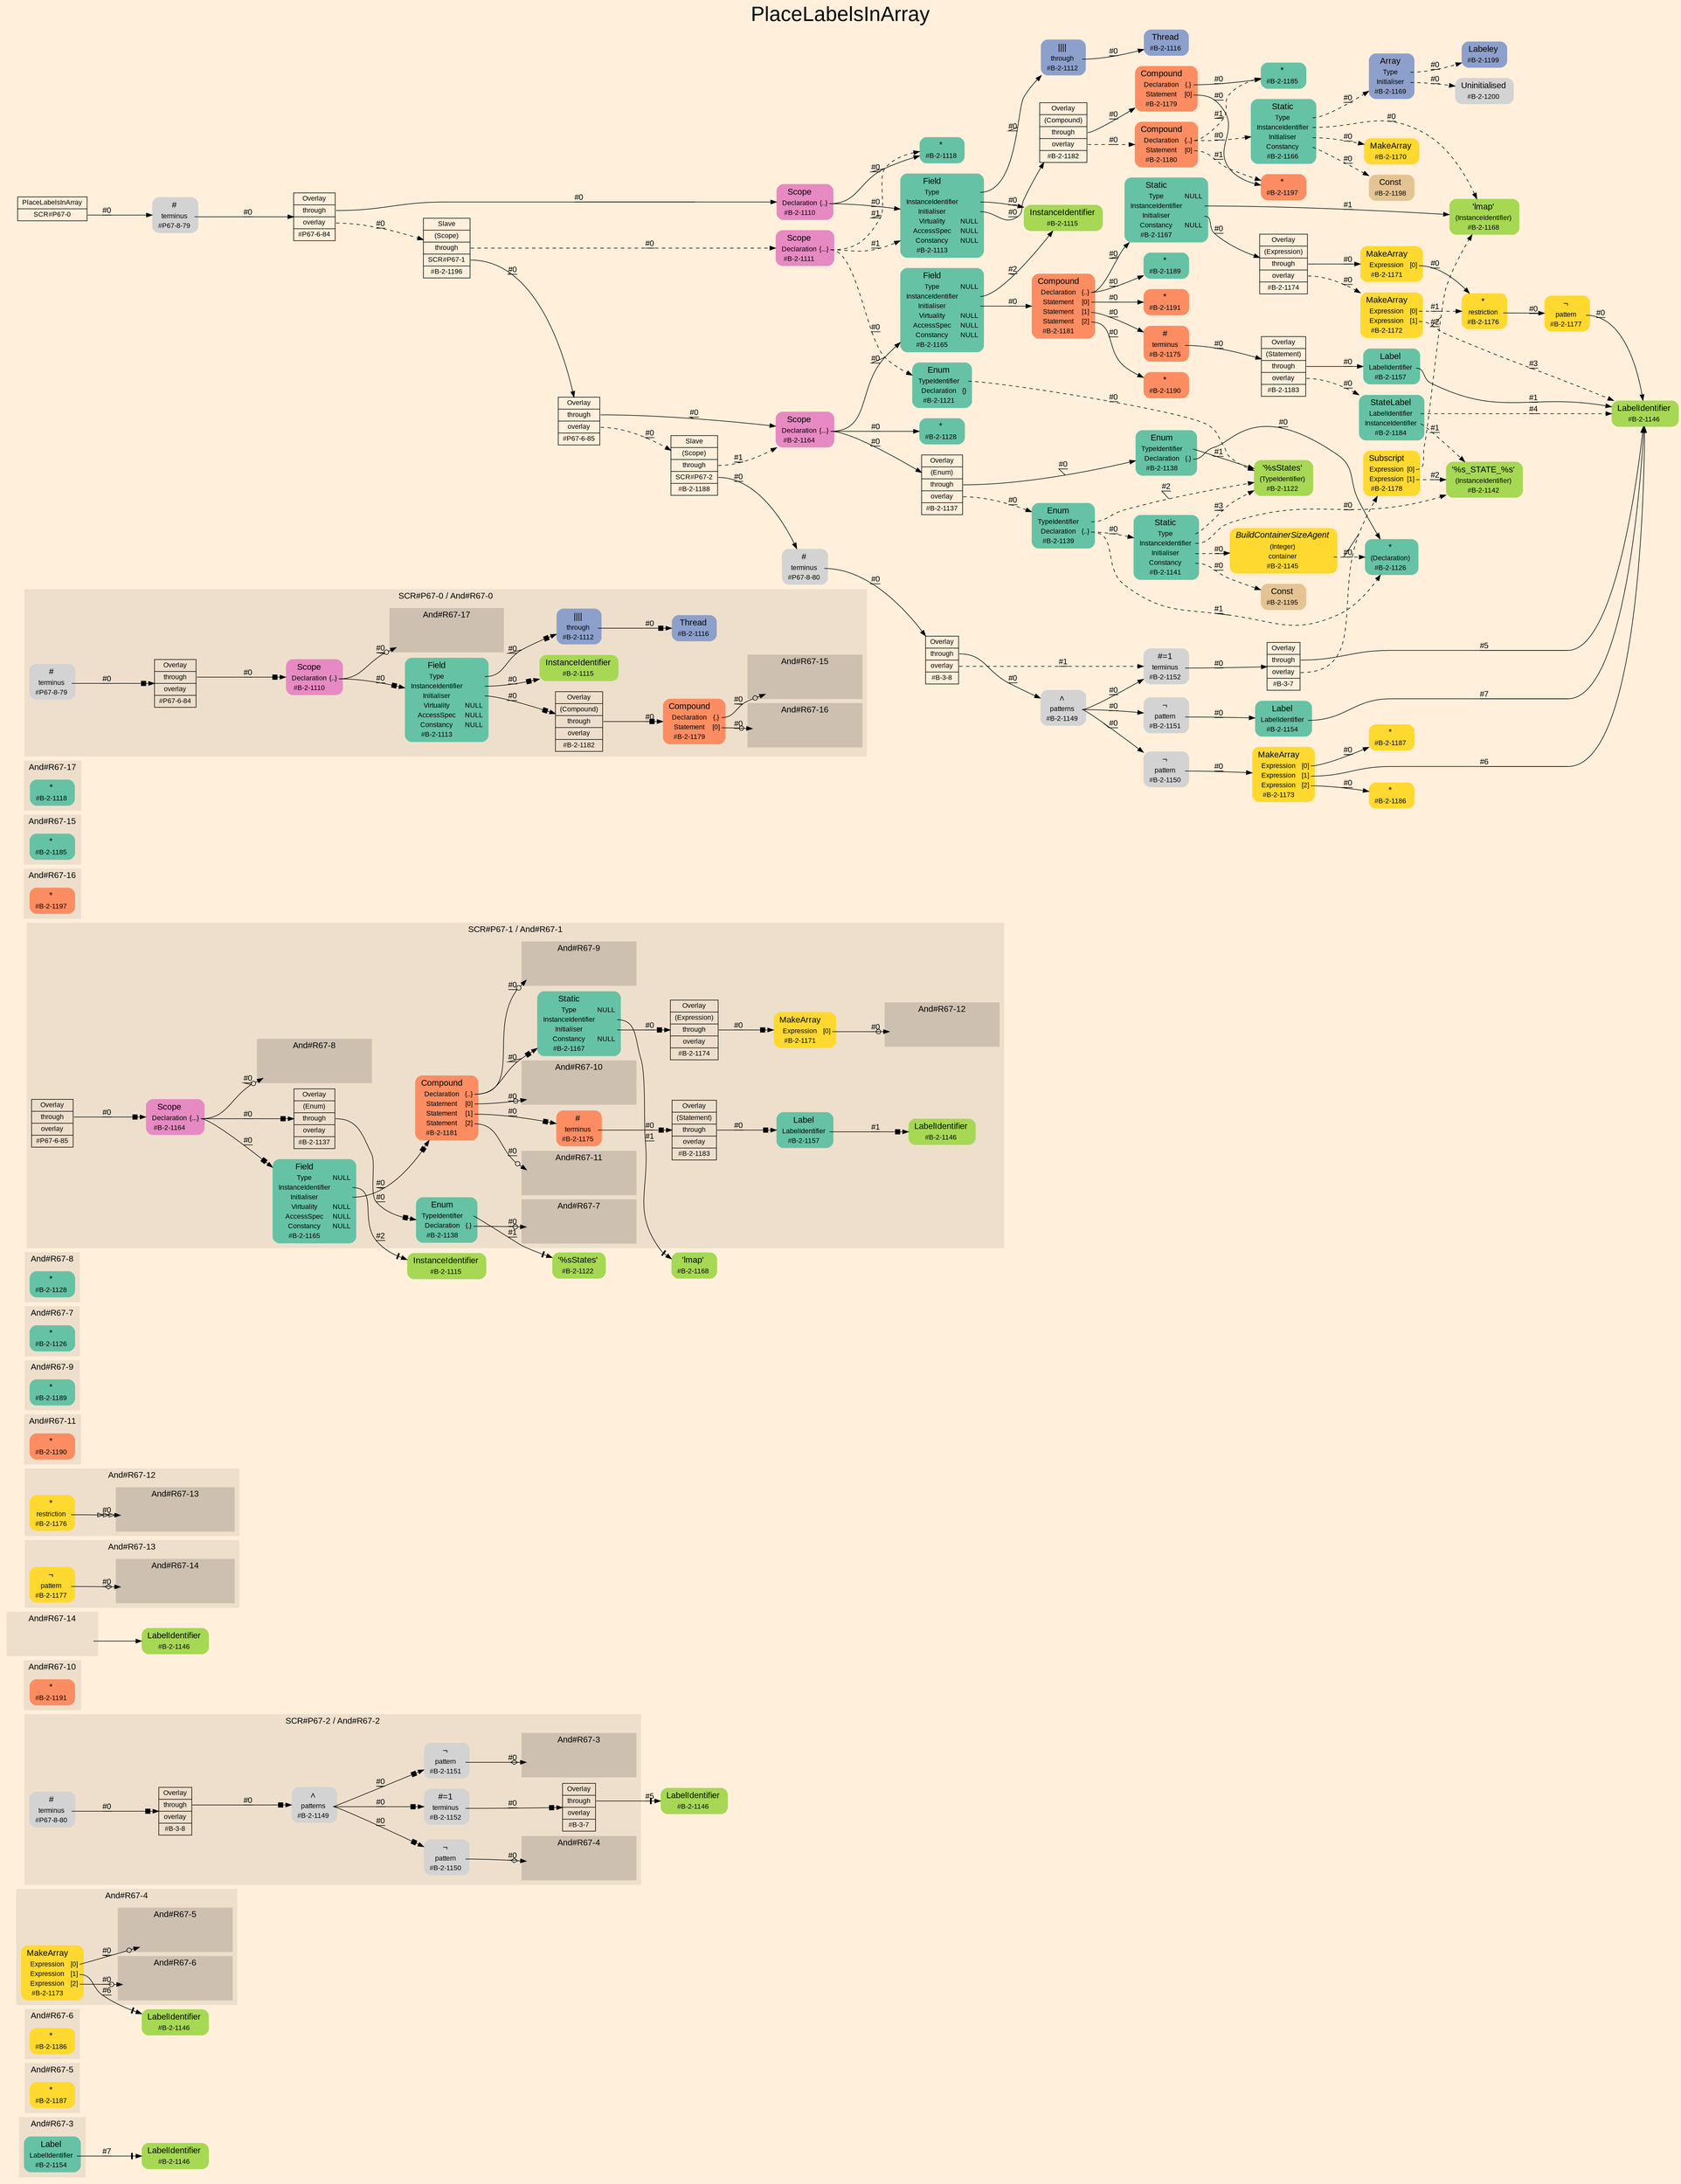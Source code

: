 digraph "PlaceLabelsInArray" {
label = "PlaceLabelsInArray"
labelloc = t
fontsize = "36"
graph [
    rankdir = "LR"
    ranksep = 0.3
    bgcolor = antiquewhite1
    color = black
    fontcolor = black
    fontname = "Arial"
];
node [
    fontname = "Arial"
];
edge [
    fontname = "Arial"
];

// -------------------- figure And#R67-3 --------------------
"And#R67-3 / #B-2-1146" [
    shape = "plaintext"
    fillcolor = "/set28/5"
    label = <<TABLE BORDER="0" CELLBORDER="0" CELLSPACING="0">
     <TR><TD><FONT POINT-SIZE="15.0">LabelIdentifier</FONT></TD><TD></TD></TR>
     <TR><TD>#B-2-1146</TD><TD PORT="port0"></TD></TR>
    </TABLE>>
    style = "rounded,filled"
    fontsize = "12"
];

subgraph "clusterAnd#R67-3" {
    label = "And#R67-3"
    style = "filled"
    color = antiquewhite2
    fontsize = "15"
    "And#R67-3 / #B-2-1154" [
        shape = "plaintext"
        fillcolor = "/set28/1"
        label = <<TABLE BORDER="0" CELLBORDER="0" CELLSPACING="0">
         <TR><TD><FONT POINT-SIZE="15.0">Label</FONT></TD><TD></TD></TR>
         <TR><TD>LabelIdentifier</TD><TD PORT="port0"></TD></TR>
         <TR><TD>#B-2-1154</TD><TD PORT="port1"></TD></TR>
        </TABLE>>
        style = "rounded,filled"
        fontsize = "12"
    ];
    
}


// -------------------- figure And#R67-5 --------------------
subgraph "clusterAnd#R67-5" {
    label = "And#R67-5"
    style = "filled"
    color = antiquewhite2
    fontsize = "15"
    "And#R67-5 / #B-2-1187" [
        shape = "plaintext"
        fillcolor = "/set28/6"
        label = <<TABLE BORDER="0" CELLBORDER="0" CELLSPACING="0">
         <TR><TD><FONT POINT-SIZE="15.0">*</FONT></TD><TD></TD></TR>
         <TR><TD>#B-2-1187</TD><TD PORT="port0"></TD></TR>
        </TABLE>>
        style = "rounded,filled"
        fontsize = "12"
    ];
    
}


// -------------------- figure And#R67-6 --------------------
subgraph "clusterAnd#R67-6" {
    label = "And#R67-6"
    style = "filled"
    color = antiquewhite2
    fontsize = "15"
    "And#R67-6 / #B-2-1186" [
        shape = "plaintext"
        fillcolor = "/set28/6"
        label = <<TABLE BORDER="0" CELLBORDER="0" CELLSPACING="0">
         <TR><TD><FONT POINT-SIZE="15.0">*</FONT></TD><TD></TD></TR>
         <TR><TD>#B-2-1186</TD><TD PORT="port0"></TD></TR>
        </TABLE>>
        style = "rounded,filled"
        fontsize = "12"
    ];
    
}


// -------------------- figure And#R67-4 --------------------
"And#R67-4 / #B-2-1146" [
    shape = "plaintext"
    fillcolor = "/set28/5"
    label = <<TABLE BORDER="0" CELLBORDER="0" CELLSPACING="0">
     <TR><TD><FONT POINT-SIZE="15.0">LabelIdentifier</FONT></TD><TD></TD></TR>
     <TR><TD>#B-2-1146</TD><TD PORT="port0"></TD></TR>
    </TABLE>>
    style = "rounded,filled"
    fontsize = "12"
];

subgraph "clusterAnd#R67-4" {
    label = "And#R67-4"
    style = "filled"
    color = antiquewhite2
    fontsize = "15"
    "And#R67-4 / #B-2-1173" [
        shape = "plaintext"
        fillcolor = "/set28/6"
        label = <<TABLE BORDER="0" CELLBORDER="0" CELLSPACING="0">
         <TR><TD><FONT POINT-SIZE="15.0">MakeArray</FONT></TD><TD></TD></TR>
         <TR><TD>Expression</TD><TD PORT="port0">[0]</TD></TR>
         <TR><TD>Expression</TD><TD PORT="port1">[1]</TD></TR>
         <TR><TD>Expression</TD><TD PORT="port2">[2]</TD></TR>
         <TR><TD>#B-2-1173</TD><TD PORT="port3"></TD></TR>
        </TABLE>>
        style = "rounded,filled"
        fontsize = "12"
    ];
    
    subgraph "clusterAnd#R67-4 / And#R67-6" {
        label = "And#R67-6"
        style = "filled"
        color = antiquewhite3
        fontsize = "15"
        "And#R67-4 / #0 / #B-2-1186" [
            shape = "none"
            style = "invisible"
        ];
        
    }
    
    subgraph "clusterAnd#R67-4 / And#R67-5" {
        label = "And#R67-5"
        style = "filled"
        color = antiquewhite3
        fontsize = "15"
        "And#R67-4 / #0 / #B-2-1187" [
            shape = "none"
            style = "invisible"
        ];
        
    }
    
}


// -------------------- figure And#R67-2 --------------------
"And#R67-2 / #B-2-1146" [
    shape = "plaintext"
    fillcolor = "/set28/5"
    label = <<TABLE BORDER="0" CELLBORDER="0" CELLSPACING="0">
     <TR><TD><FONT POINT-SIZE="15.0">LabelIdentifier</FONT></TD><TD></TD></TR>
     <TR><TD>#B-2-1146</TD><TD PORT="port0"></TD></TR>
    </TABLE>>
    style = "rounded,filled"
    fontsize = "12"
];

subgraph "clusterAnd#R67-2" {
    label = "SCR#P67-2 / And#R67-2"
    style = "filled"
    color = antiquewhite2
    fontsize = "15"
    "And#R67-2 / #B-2-1149" [
        shape = "plaintext"
        label = <<TABLE BORDER="0" CELLBORDER="0" CELLSPACING="0">
         <TR><TD><FONT POINT-SIZE="15.0">∧</FONT></TD><TD></TD></TR>
         <TR><TD>patterns</TD><TD PORT="port0"></TD></TR>
         <TR><TD>#B-2-1149</TD><TD PORT="port1"></TD></TR>
        </TABLE>>
        style = "rounded,filled"
        fontsize = "12"
    ];
    
    "And#R67-2 / #P67-8-80" [
        shape = "plaintext"
        label = <<TABLE BORDER="0" CELLBORDER="0" CELLSPACING="0">
         <TR><TD><FONT POINT-SIZE="15.0">#</FONT></TD><TD></TD></TR>
         <TR><TD>terminus</TD><TD PORT="port0"></TD></TR>
         <TR><TD>#P67-8-80</TD><TD PORT="port1"></TD></TR>
        </TABLE>>
        style = "rounded,filled"
        fontsize = "12"
    ];
    
    "And#R67-2 / #B-2-1150" [
        shape = "plaintext"
        label = <<TABLE BORDER="0" CELLBORDER="0" CELLSPACING="0">
         <TR><TD><FONT POINT-SIZE="15.0">¬</FONT></TD><TD></TD></TR>
         <TR><TD>pattern</TD><TD PORT="port0"></TD></TR>
         <TR><TD>#B-2-1150</TD><TD PORT="port1"></TD></TR>
        </TABLE>>
        style = "rounded,filled"
        fontsize = "12"
    ];
    
    "And#R67-2 / #B-2-1152" [
        shape = "plaintext"
        label = <<TABLE BORDER="0" CELLBORDER="0" CELLSPACING="0">
         <TR><TD><FONT POINT-SIZE="15.0">#=1</FONT></TD><TD></TD></TR>
         <TR><TD>terminus</TD><TD PORT="port0"></TD></TR>
         <TR><TD>#B-2-1152</TD><TD PORT="port1"></TD></TR>
        </TABLE>>
        style = "rounded,filled"
        fontsize = "12"
    ];
    
    "And#R67-2 / #B-3-7" [
        shape = "record"
        fillcolor = antiquewhite2
        label = "<fixed> Overlay | <port0> through | <port1> overlay | <port2> #B-3-7"
        style = "filled"
        fontsize = "12"
        color = black
        fontcolor = black
    ];
    
    "And#R67-2 / #B-2-1151" [
        shape = "plaintext"
        label = <<TABLE BORDER="0" CELLBORDER="0" CELLSPACING="0">
         <TR><TD><FONT POINT-SIZE="15.0">¬</FONT></TD><TD></TD></TR>
         <TR><TD>pattern</TD><TD PORT="port0"></TD></TR>
         <TR><TD>#B-2-1151</TD><TD PORT="port1"></TD></TR>
        </TABLE>>
        style = "rounded,filled"
        fontsize = "12"
    ];
    
    "And#R67-2 / #B-3-8" [
        shape = "record"
        fillcolor = antiquewhite2
        label = "<fixed> Overlay | <port0> through | <port1> overlay | <port2> #B-3-8"
        style = "filled"
        fontsize = "12"
        color = black
        fontcolor = black
    ];
    
    subgraph "clusterAnd#R67-2 / And#R67-4" {
        label = "And#R67-4"
        style = "filled"
        color = antiquewhite3
        fontsize = "15"
        "And#R67-2 / #0 / #B-2-1173" [
            shape = "none"
            style = "invisible"
        ];
        
    }
    
    subgraph "clusterAnd#R67-2 / And#R67-3" {
        label = "And#R67-3"
        style = "filled"
        color = antiquewhite3
        fontsize = "15"
        "And#R67-2 / #0 / #B-2-1154" [
            shape = "none"
            style = "invisible"
        ];
        
    }
    
}


// -------------------- figure And#R67-10 --------------------
subgraph "clusterAnd#R67-10" {
    label = "And#R67-10"
    style = "filled"
    color = antiquewhite2
    fontsize = "15"
    "And#R67-10 / #B-2-1191" [
        shape = "plaintext"
        fillcolor = "/set28/2"
        label = <<TABLE BORDER="0" CELLBORDER="0" CELLSPACING="0">
         <TR><TD><FONT POINT-SIZE="15.0">*</FONT></TD><TD></TD></TR>
         <TR><TD>#B-2-1191</TD><TD PORT="port0"></TD></TR>
        </TABLE>>
        style = "rounded,filled"
        fontsize = "12"
    ];
    
}


// -------------------- figure And#R67-14 --------------------
"And#R67-14 / #B-2-1146" [
    shape = "plaintext"
    fillcolor = "/set28/5"
    label = <<TABLE BORDER="0" CELLBORDER="0" CELLSPACING="0">
     <TR><TD><FONT POINT-SIZE="15.0">LabelIdentifier</FONT></TD><TD></TD></TR>
     <TR><TD>#B-2-1146</TD><TD PORT="port0"></TD></TR>
    </TABLE>>
    style = "rounded,filled"
    fontsize = "12"
];

subgraph "clusterAnd#R67-14" {
    label = "And#R67-14"
    style = "filled"
    color = antiquewhite2
    fontsize = "15"
    "And#R67-14 / engine" [
        shape = "none"
        style = "invisible"
    ];
    
}


// -------------------- figure And#R67-13 --------------------
subgraph "clusterAnd#R67-13" {
    label = "And#R67-13"
    style = "filled"
    color = antiquewhite2
    fontsize = "15"
    "And#R67-13 / #B-2-1177" [
        shape = "plaintext"
        fillcolor = "/set28/6"
        label = <<TABLE BORDER="0" CELLBORDER="0" CELLSPACING="0">
         <TR><TD><FONT POINT-SIZE="15.0">¬</FONT></TD><TD></TD></TR>
         <TR><TD>pattern</TD><TD PORT="port0"></TD></TR>
         <TR><TD>#B-2-1177</TD><TD PORT="port1"></TD></TR>
        </TABLE>>
        style = "rounded,filled"
        fontsize = "12"
    ];
    
    subgraph "clusterAnd#R67-13 / And#R67-14" {
        label = "And#R67-14"
        style = "filled"
        color = antiquewhite3
        fontsize = "15"
        "And#R67-13 / #0 / #B-2-1146" [
            shape = "none"
            style = "invisible"
        ];
        
    }
    
}


// -------------------- figure And#R67-12 --------------------
subgraph "clusterAnd#R67-12" {
    label = "And#R67-12"
    style = "filled"
    color = antiquewhite2
    fontsize = "15"
    "And#R67-12 / #B-2-1176" [
        shape = "plaintext"
        fillcolor = "/set28/6"
        label = <<TABLE BORDER="0" CELLBORDER="0" CELLSPACING="0">
         <TR><TD><FONT POINT-SIZE="15.0">*</FONT></TD><TD></TD></TR>
         <TR><TD>restriction</TD><TD PORT="port0"></TD></TR>
         <TR><TD>#B-2-1176</TD><TD PORT="port1"></TD></TR>
        </TABLE>>
        style = "rounded,filled"
        fontsize = "12"
    ];
    
    subgraph "clusterAnd#R67-12 / And#R67-13" {
        label = "And#R67-13"
        style = "filled"
        color = antiquewhite3
        fontsize = "15"
        "And#R67-12 / #0 / #B-2-1177" [
            shape = "none"
            style = "invisible"
        ];
        
    }
    
}


// -------------------- figure And#R67-11 --------------------
subgraph "clusterAnd#R67-11" {
    label = "And#R67-11"
    style = "filled"
    color = antiquewhite2
    fontsize = "15"
    "And#R67-11 / #B-2-1190" [
        shape = "plaintext"
        fillcolor = "/set28/2"
        label = <<TABLE BORDER="0" CELLBORDER="0" CELLSPACING="0">
         <TR><TD><FONT POINT-SIZE="15.0">*</FONT></TD><TD></TD></TR>
         <TR><TD>#B-2-1190</TD><TD PORT="port0"></TD></TR>
        </TABLE>>
        style = "rounded,filled"
        fontsize = "12"
    ];
    
}


// -------------------- figure And#R67-9 --------------------
subgraph "clusterAnd#R67-9" {
    label = "And#R67-9"
    style = "filled"
    color = antiquewhite2
    fontsize = "15"
    "And#R67-9 / #B-2-1189" [
        shape = "plaintext"
        fillcolor = "/set28/1"
        label = <<TABLE BORDER="0" CELLBORDER="0" CELLSPACING="0">
         <TR><TD><FONT POINT-SIZE="15.0">*</FONT></TD><TD></TD></TR>
         <TR><TD>#B-2-1189</TD><TD PORT="port0"></TD></TR>
        </TABLE>>
        style = "rounded,filled"
        fontsize = "12"
    ];
    
}


// -------------------- figure And#R67-7 --------------------
subgraph "clusterAnd#R67-7" {
    label = "And#R67-7"
    style = "filled"
    color = antiquewhite2
    fontsize = "15"
    "And#R67-7 / #B-2-1126" [
        shape = "plaintext"
        fillcolor = "/set28/1"
        label = <<TABLE BORDER="0" CELLBORDER="0" CELLSPACING="0">
         <TR><TD><FONT POINT-SIZE="15.0">*</FONT></TD><TD></TD></TR>
         <TR><TD>#B-2-1126</TD><TD PORT="port0"></TD></TR>
        </TABLE>>
        style = "rounded,filled"
        fontsize = "12"
    ];
    
}


// -------------------- figure And#R67-8 --------------------
subgraph "clusterAnd#R67-8" {
    label = "And#R67-8"
    style = "filled"
    color = antiquewhite2
    fontsize = "15"
    "And#R67-8 / #B-2-1128" [
        shape = "plaintext"
        fillcolor = "/set28/1"
        label = <<TABLE BORDER="0" CELLBORDER="0" CELLSPACING="0">
         <TR><TD><FONT POINT-SIZE="15.0">*</FONT></TD><TD></TD></TR>
         <TR><TD>#B-2-1128</TD><TD PORT="port0"></TD></TR>
        </TABLE>>
        style = "rounded,filled"
        fontsize = "12"
    ];
    
}


// -------------------- figure And#R67-1 --------------------
"And#R67-1 / #B-2-1122" [
    shape = "plaintext"
    fillcolor = "/set28/5"
    label = <<TABLE BORDER="0" CELLBORDER="0" CELLSPACING="0">
     <TR><TD><FONT POINT-SIZE="15.0">'%sStates'</FONT></TD><TD></TD></TR>
     <TR><TD>#B-2-1122</TD><TD PORT="port0"></TD></TR>
    </TABLE>>
    style = "rounded,filled"
    fontsize = "12"
];

"And#R67-1 / #B-2-1115" [
    shape = "plaintext"
    fillcolor = "/set28/5"
    label = <<TABLE BORDER="0" CELLBORDER="0" CELLSPACING="0">
     <TR><TD><FONT POINT-SIZE="15.0">InstanceIdentifier</FONT></TD><TD></TD></TR>
     <TR><TD>#B-2-1115</TD><TD PORT="port0"></TD></TR>
    </TABLE>>
    style = "rounded,filled"
    fontsize = "12"
];

"And#R67-1 / #B-2-1168" [
    shape = "plaintext"
    fillcolor = "/set28/5"
    label = <<TABLE BORDER="0" CELLBORDER="0" CELLSPACING="0">
     <TR><TD><FONT POINT-SIZE="15.0">'lmap'</FONT></TD><TD></TD></TR>
     <TR><TD>#B-2-1168</TD><TD PORT="port0"></TD></TR>
    </TABLE>>
    style = "rounded,filled"
    fontsize = "12"
];

subgraph "clusterAnd#R67-1" {
    label = "SCR#P67-1 / And#R67-1"
    style = "filled"
    color = antiquewhite2
    fontsize = "15"
    "And#R67-1 / #B-2-1175" [
        shape = "plaintext"
        fillcolor = "/set28/2"
        label = <<TABLE BORDER="0" CELLBORDER="0" CELLSPACING="0">
         <TR><TD><FONT POINT-SIZE="15.0">#</FONT></TD><TD></TD></TR>
         <TR><TD>terminus</TD><TD PORT="port0"></TD></TR>
         <TR><TD>#B-2-1175</TD><TD PORT="port1"></TD></TR>
        </TABLE>>
        style = "rounded,filled"
        fontsize = "12"
    ];
    
    "And#R67-1 / #B-2-1138" [
        shape = "plaintext"
        fillcolor = "/set28/1"
        label = <<TABLE BORDER="0" CELLBORDER="0" CELLSPACING="0">
         <TR><TD><FONT POINT-SIZE="15.0">Enum</FONT></TD><TD></TD></TR>
         <TR><TD>TypeIdentifier</TD><TD PORT="port0"></TD></TR>
         <TR><TD>Declaration</TD><TD PORT="port1">{.}</TD></TR>
         <TR><TD>#B-2-1138</TD><TD PORT="port2"></TD></TR>
        </TABLE>>
        style = "rounded,filled"
        fontsize = "12"
    ];
    
    "And#R67-1 / #B-2-1183" [
        shape = "record"
        fillcolor = antiquewhite2
        label = "<fixed> Overlay | <port0> (Statement) | <port1> through | <port2> overlay | <port3> #B-2-1183"
        style = "filled"
        fontsize = "12"
        color = black
        fontcolor = black
    ];
    
    "And#R67-1 / #B-2-1167" [
        shape = "plaintext"
        fillcolor = "/set28/1"
        label = <<TABLE BORDER="0" CELLBORDER="0" CELLSPACING="0">
         <TR><TD><FONT POINT-SIZE="15.0">Static</FONT></TD><TD></TD></TR>
         <TR><TD>Type</TD><TD PORT="port0">NULL</TD></TR>
         <TR><TD>InstanceIdentifier</TD><TD PORT="port1"></TD></TR>
         <TR><TD>Initialiser</TD><TD PORT="port2"></TD></TR>
         <TR><TD>Constancy</TD><TD PORT="port3">NULL</TD></TR>
         <TR><TD>#B-2-1167</TD><TD PORT="port4"></TD></TR>
        </TABLE>>
        style = "rounded,filled"
        fontsize = "12"
    ];
    
    "And#R67-1 / #B-2-1174" [
        shape = "record"
        fillcolor = antiquewhite2
        label = "<fixed> Overlay | <port0> (Expression) | <port1> through | <port2> overlay | <port3> #B-2-1174"
        style = "filled"
        fontsize = "12"
        color = black
        fontcolor = black
    ];
    
    "And#R67-1 / #B-2-1146" [
        shape = "plaintext"
        fillcolor = "/set28/5"
        label = <<TABLE BORDER="0" CELLBORDER="0" CELLSPACING="0">
         <TR><TD><FONT POINT-SIZE="15.0">LabelIdentifier</FONT></TD><TD></TD></TR>
         <TR><TD>#B-2-1146</TD><TD PORT="port0"></TD></TR>
        </TABLE>>
        style = "rounded,filled"
        fontsize = "12"
    ];
    
    "And#R67-1 / #B-2-1181" [
        shape = "plaintext"
        fillcolor = "/set28/2"
        label = <<TABLE BORDER="0" CELLBORDER="0" CELLSPACING="0">
         <TR><TD><FONT POINT-SIZE="15.0">Compound</FONT></TD><TD></TD></TR>
         <TR><TD>Declaration</TD><TD PORT="port0">{..}</TD></TR>
         <TR><TD>Statement</TD><TD PORT="port1">[0]</TD></TR>
         <TR><TD>Statement</TD><TD PORT="port2">[1]</TD></TR>
         <TR><TD>Statement</TD><TD PORT="port3">[2]</TD></TR>
         <TR><TD>#B-2-1181</TD><TD PORT="port4"></TD></TR>
        </TABLE>>
        style = "rounded,filled"
        fontsize = "12"
    ];
    
    "And#R67-1 / #B-2-1164" [
        shape = "plaintext"
        fillcolor = "/set28/4"
        label = <<TABLE BORDER="0" CELLBORDER="0" CELLSPACING="0">
         <TR><TD><FONT POINT-SIZE="15.0">Scope</FONT></TD><TD></TD></TR>
         <TR><TD>Declaration</TD><TD PORT="port0">{...}</TD></TR>
         <TR><TD>#B-2-1164</TD><TD PORT="port1"></TD></TR>
        </TABLE>>
        style = "rounded,filled"
        fontsize = "12"
    ];
    
    "And#R67-1 / #B-2-1137" [
        shape = "record"
        fillcolor = antiquewhite2
        label = "<fixed> Overlay | <port0> (Enum) | <port1> through | <port2> overlay | <port3> #B-2-1137"
        style = "filled"
        fontsize = "12"
        color = black
        fontcolor = black
    ];
    
    "And#R67-1 / #B-2-1157" [
        shape = "plaintext"
        fillcolor = "/set28/1"
        label = <<TABLE BORDER="0" CELLBORDER="0" CELLSPACING="0">
         <TR><TD><FONT POINT-SIZE="15.0">Label</FONT></TD><TD></TD></TR>
         <TR><TD>LabelIdentifier</TD><TD PORT="port0"></TD></TR>
         <TR><TD>#B-2-1157</TD><TD PORT="port1"></TD></TR>
        </TABLE>>
        style = "rounded,filled"
        fontsize = "12"
    ];
    
    "And#R67-1 / #B-2-1171" [
        shape = "plaintext"
        fillcolor = "/set28/6"
        label = <<TABLE BORDER="0" CELLBORDER="0" CELLSPACING="0">
         <TR><TD><FONT POINT-SIZE="15.0">MakeArray</FONT></TD><TD></TD></TR>
         <TR><TD>Expression</TD><TD PORT="port0">[0]</TD></TR>
         <TR><TD>#B-2-1171</TD><TD PORT="port1"></TD></TR>
        </TABLE>>
        style = "rounded,filled"
        fontsize = "12"
    ];
    
    "And#R67-1 / #P67-6-85" [
        shape = "record"
        fillcolor = antiquewhite2
        label = "<fixed> Overlay | <port0> through | <port1> overlay | <port2> #P67-6-85"
        style = "filled"
        fontsize = "12"
        color = black
        fontcolor = black
    ];
    
    "And#R67-1 / #B-2-1165" [
        shape = "plaintext"
        fillcolor = "/set28/1"
        label = <<TABLE BORDER="0" CELLBORDER="0" CELLSPACING="0">
         <TR><TD><FONT POINT-SIZE="15.0">Field</FONT></TD><TD></TD></TR>
         <TR><TD>Type</TD><TD PORT="port0">NULL</TD></TR>
         <TR><TD>InstanceIdentifier</TD><TD PORT="port1"></TD></TR>
         <TR><TD>Initialiser</TD><TD PORT="port2"></TD></TR>
         <TR><TD>Virtuality</TD><TD PORT="port3">NULL</TD></TR>
         <TR><TD>AccessSpec</TD><TD PORT="port4">NULL</TD></TR>
         <TR><TD>Constancy</TD><TD PORT="port5">NULL</TD></TR>
         <TR><TD>#B-2-1165</TD><TD PORT="port6"></TD></TR>
        </TABLE>>
        style = "rounded,filled"
        fontsize = "12"
    ];
    
    subgraph "clusterAnd#R67-1 / And#R67-8" {
        label = "And#R67-8"
        style = "filled"
        color = antiquewhite3
        fontsize = "15"
        "And#R67-1 / #0 / #B-2-1128" [
            shape = "none"
            style = "invisible"
        ];
        
    }
    
    subgraph "clusterAnd#R67-1 / And#R67-7" {
        label = "And#R67-7"
        style = "filled"
        color = antiquewhite3
        fontsize = "15"
        "And#R67-1 / #0 / #B-2-1126" [
            shape = "none"
            style = "invisible"
        ];
        
    }
    
    subgraph "clusterAnd#R67-1 / And#R67-9" {
        label = "And#R67-9"
        style = "filled"
        color = antiquewhite3
        fontsize = "15"
        "And#R67-1 / #0 / #B-2-1189" [
            shape = "none"
            style = "invisible"
        ];
        
    }
    
    subgraph "clusterAnd#R67-1 / And#R67-11" {
        label = "And#R67-11"
        style = "filled"
        color = antiquewhite3
        fontsize = "15"
        "And#R67-1 / #0 / #B-2-1190" [
            shape = "none"
            style = "invisible"
        ];
        
    }
    
    subgraph "clusterAnd#R67-1 / And#R67-12" {
        label = "And#R67-12"
        style = "filled"
        color = antiquewhite3
        fontsize = "15"
        "And#R67-1 / #0 / #B-2-1176" [
            shape = "none"
            style = "invisible"
        ];
        
    }
    
    subgraph "clusterAnd#R67-1 / And#R67-10" {
        label = "And#R67-10"
        style = "filled"
        color = antiquewhite3
        fontsize = "15"
        "And#R67-1 / #0 / #B-2-1191" [
            shape = "none"
            style = "invisible"
        ];
        
    }
    
}


// -------------------- figure And#R67-16 --------------------
subgraph "clusterAnd#R67-16" {
    label = "And#R67-16"
    style = "filled"
    color = antiquewhite2
    fontsize = "15"
    "And#R67-16 / #B-2-1197" [
        shape = "plaintext"
        fillcolor = "/set28/2"
        label = <<TABLE BORDER="0" CELLBORDER="0" CELLSPACING="0">
         <TR><TD><FONT POINT-SIZE="15.0">*</FONT></TD><TD></TD></TR>
         <TR><TD>#B-2-1197</TD><TD PORT="port0"></TD></TR>
        </TABLE>>
        style = "rounded,filled"
        fontsize = "12"
    ];
    
}


// -------------------- figure And#R67-15 --------------------
subgraph "clusterAnd#R67-15" {
    label = "And#R67-15"
    style = "filled"
    color = antiquewhite2
    fontsize = "15"
    "And#R67-15 / #B-2-1185" [
        shape = "plaintext"
        fillcolor = "/set28/1"
        label = <<TABLE BORDER="0" CELLBORDER="0" CELLSPACING="0">
         <TR><TD><FONT POINT-SIZE="15.0">*</FONT></TD><TD></TD></TR>
         <TR><TD>#B-2-1185</TD><TD PORT="port0"></TD></TR>
        </TABLE>>
        style = "rounded,filled"
        fontsize = "12"
    ];
    
}


// -------------------- figure And#R67-17 --------------------
subgraph "clusterAnd#R67-17" {
    label = "And#R67-17"
    style = "filled"
    color = antiquewhite2
    fontsize = "15"
    "And#R67-17 / #B-2-1118" [
        shape = "plaintext"
        fillcolor = "/set28/1"
        label = <<TABLE BORDER="0" CELLBORDER="0" CELLSPACING="0">
         <TR><TD><FONT POINT-SIZE="15.0">*</FONT></TD><TD></TD></TR>
         <TR><TD>#B-2-1118</TD><TD PORT="port0"></TD></TR>
        </TABLE>>
        style = "rounded,filled"
        fontsize = "12"
    ];
    
}


// -------------------- figure And#R67-0 --------------------
subgraph "clusterAnd#R67-0" {
    label = "SCR#P67-0 / And#R67-0"
    style = "filled"
    color = antiquewhite2
    fontsize = "15"
    "And#R67-0 / #B-2-1179" [
        shape = "plaintext"
        fillcolor = "/set28/2"
        label = <<TABLE BORDER="0" CELLBORDER="0" CELLSPACING="0">
         <TR><TD><FONT POINT-SIZE="15.0">Compound</FONT></TD><TD></TD></TR>
         <TR><TD>Declaration</TD><TD PORT="port0">{.}</TD></TR>
         <TR><TD>Statement</TD><TD PORT="port1">[0]</TD></TR>
         <TR><TD>#B-2-1179</TD><TD PORT="port2"></TD></TR>
        </TABLE>>
        style = "rounded,filled"
        fontsize = "12"
    ];
    
    "And#R67-0 / #B-2-1115" [
        shape = "plaintext"
        fillcolor = "/set28/5"
        label = <<TABLE BORDER="0" CELLBORDER="0" CELLSPACING="0">
         <TR><TD><FONT POINT-SIZE="15.0">InstanceIdentifier</FONT></TD><TD></TD></TR>
         <TR><TD>#B-2-1115</TD><TD PORT="port0"></TD></TR>
        </TABLE>>
        style = "rounded,filled"
        fontsize = "12"
    ];
    
    "And#R67-0 / #B-2-1110" [
        shape = "plaintext"
        fillcolor = "/set28/4"
        label = <<TABLE BORDER="0" CELLBORDER="0" CELLSPACING="0">
         <TR><TD><FONT POINT-SIZE="15.0">Scope</FONT></TD><TD></TD></TR>
         <TR><TD>Declaration</TD><TD PORT="port0">{..}</TD></TR>
         <TR><TD>#B-2-1110</TD><TD PORT="port1"></TD></TR>
        </TABLE>>
        style = "rounded,filled"
        fontsize = "12"
    ];
    
    "And#R67-0 / #B-2-1113" [
        shape = "plaintext"
        fillcolor = "/set28/1"
        label = <<TABLE BORDER="0" CELLBORDER="0" CELLSPACING="0">
         <TR><TD><FONT POINT-SIZE="15.0">Field</FONT></TD><TD></TD></TR>
         <TR><TD>Type</TD><TD PORT="port0"></TD></TR>
         <TR><TD>InstanceIdentifier</TD><TD PORT="port1"></TD></TR>
         <TR><TD>Initialiser</TD><TD PORT="port2"></TD></TR>
         <TR><TD>Virtuality</TD><TD PORT="port3">NULL</TD></TR>
         <TR><TD>AccessSpec</TD><TD PORT="port4">NULL</TD></TR>
         <TR><TD>Constancy</TD><TD PORT="port5">NULL</TD></TR>
         <TR><TD>#B-2-1113</TD><TD PORT="port6"></TD></TR>
        </TABLE>>
        style = "rounded,filled"
        fontsize = "12"
    ];
    
    "And#R67-0 / #B-2-1112" [
        shape = "plaintext"
        fillcolor = "/set28/3"
        label = <<TABLE BORDER="0" CELLBORDER="0" CELLSPACING="0">
         <TR><TD><FONT POINT-SIZE="15.0">||||</FONT></TD><TD></TD></TR>
         <TR><TD>through</TD><TD PORT="port0"></TD></TR>
         <TR><TD>#B-2-1112</TD><TD PORT="port1"></TD></TR>
        </TABLE>>
        style = "rounded,filled"
        fontsize = "12"
    ];
    
    "And#R67-0 / #B-2-1116" [
        shape = "plaintext"
        fillcolor = "/set28/3"
        label = <<TABLE BORDER="0" CELLBORDER="0" CELLSPACING="0">
         <TR><TD><FONT POINT-SIZE="15.0">Thread</FONT></TD><TD></TD></TR>
         <TR><TD>#B-2-1116</TD><TD PORT="port0"></TD></TR>
        </TABLE>>
        style = "rounded,filled"
        fontsize = "12"
    ];
    
    "And#R67-0 / #P67-8-79" [
        shape = "plaintext"
        label = <<TABLE BORDER="0" CELLBORDER="0" CELLSPACING="0">
         <TR><TD><FONT POINT-SIZE="15.0">#</FONT></TD><TD></TD></TR>
         <TR><TD>terminus</TD><TD PORT="port0"></TD></TR>
         <TR><TD>#P67-8-79</TD><TD PORT="port1"></TD></TR>
        </TABLE>>
        style = "rounded,filled"
        fontsize = "12"
    ];
    
    "And#R67-0 / #P67-6-84" [
        shape = "record"
        fillcolor = antiquewhite2
        label = "<fixed> Overlay | <port0> through | <port1> overlay | <port2> #P67-6-84"
        style = "filled"
        fontsize = "12"
        color = black
        fontcolor = black
    ];
    
    "And#R67-0 / #B-2-1182" [
        shape = "record"
        fillcolor = antiquewhite2
        label = "<fixed> Overlay | <port0> (Compound) | <port1> through | <port2> overlay | <port3> #B-2-1182"
        style = "filled"
        fontsize = "12"
        color = black
        fontcolor = black
    ];
    
    subgraph "clusterAnd#R67-0 / And#R67-17" {
        label = "And#R67-17"
        style = "filled"
        color = antiquewhite3
        fontsize = "15"
        "And#R67-0 / #0 / #B-2-1118" [
            shape = "none"
            style = "invisible"
        ];
        
    }
    
    subgraph "clusterAnd#R67-0 / And#R67-15" {
        label = "And#R67-15"
        style = "filled"
        color = antiquewhite3
        fontsize = "15"
        "And#R67-0 / #0 / #B-2-1185" [
            shape = "none"
            style = "invisible"
        ];
        
    }
    
    subgraph "clusterAnd#R67-0 / And#R67-16" {
        label = "And#R67-16"
        style = "filled"
        color = antiquewhite3
        fontsize = "15"
        "And#R67-0 / #0 / #B-2-1197" [
            shape = "none"
            style = "invisible"
        ];
        
    }
    
}


// -------------------- transformation figure --------------------
"CR#P67-0" [
    shape = "record"
    fillcolor = antiquewhite1
    label = "<fixed> PlaceLabelsInArray | <port0> SCR#P67-0"
    style = "filled"
    fontsize = "12"
    color = black
    fontcolor = black
];

"#P67-8-79" [
    shape = "plaintext"
    label = <<TABLE BORDER="0" CELLBORDER="0" CELLSPACING="0">
     <TR><TD><FONT POINT-SIZE="15.0">#</FONT></TD><TD></TD></TR>
     <TR><TD>terminus</TD><TD PORT="port0"></TD></TR>
     <TR><TD>#P67-8-79</TD><TD PORT="port1"></TD></TR>
    </TABLE>>
    style = "rounded,filled"
    fontsize = "12"
];

"#P67-6-84" [
    shape = "record"
    fillcolor = antiquewhite1
    label = "<fixed> Overlay | <port0> through | <port1> overlay | <port2> #P67-6-84"
    style = "filled"
    fontsize = "12"
    color = black
    fontcolor = black
];

"#B-2-1110" [
    shape = "plaintext"
    fillcolor = "/set28/4"
    label = <<TABLE BORDER="0" CELLBORDER="0" CELLSPACING="0">
     <TR><TD><FONT POINT-SIZE="15.0">Scope</FONT></TD><TD></TD></TR>
     <TR><TD>Declaration</TD><TD PORT="port0">{..}</TD></TR>
     <TR><TD>#B-2-1110</TD><TD PORT="port1"></TD></TR>
    </TABLE>>
    style = "rounded,filled"
    fontsize = "12"
];

"#B-2-1118" [
    shape = "plaintext"
    fillcolor = "/set28/1"
    label = <<TABLE BORDER="0" CELLBORDER="0" CELLSPACING="0">
     <TR><TD><FONT POINT-SIZE="15.0">*</FONT></TD><TD></TD></TR>
     <TR><TD>#B-2-1118</TD><TD PORT="port0"></TD></TR>
    </TABLE>>
    style = "rounded,filled"
    fontsize = "12"
];

"#B-2-1113" [
    shape = "plaintext"
    fillcolor = "/set28/1"
    label = <<TABLE BORDER="0" CELLBORDER="0" CELLSPACING="0">
     <TR><TD><FONT POINT-SIZE="15.0">Field</FONT></TD><TD></TD></TR>
     <TR><TD>Type</TD><TD PORT="port0"></TD></TR>
     <TR><TD>InstanceIdentifier</TD><TD PORT="port1"></TD></TR>
     <TR><TD>Initialiser</TD><TD PORT="port2"></TD></TR>
     <TR><TD>Virtuality</TD><TD PORT="port3">NULL</TD></TR>
     <TR><TD>AccessSpec</TD><TD PORT="port4">NULL</TD></TR>
     <TR><TD>Constancy</TD><TD PORT="port5">NULL</TD></TR>
     <TR><TD>#B-2-1113</TD><TD PORT="port6"></TD></TR>
    </TABLE>>
    style = "rounded,filled"
    fontsize = "12"
];

"#B-2-1112" [
    shape = "plaintext"
    fillcolor = "/set28/3"
    label = <<TABLE BORDER="0" CELLBORDER="0" CELLSPACING="0">
     <TR><TD><FONT POINT-SIZE="15.0">||||</FONT></TD><TD></TD></TR>
     <TR><TD>through</TD><TD PORT="port0"></TD></TR>
     <TR><TD>#B-2-1112</TD><TD PORT="port1"></TD></TR>
    </TABLE>>
    style = "rounded,filled"
    fontsize = "12"
];

"#B-2-1116" [
    shape = "plaintext"
    fillcolor = "/set28/3"
    label = <<TABLE BORDER="0" CELLBORDER="0" CELLSPACING="0">
     <TR><TD><FONT POINT-SIZE="15.0">Thread</FONT></TD><TD></TD></TR>
     <TR><TD>#B-2-1116</TD><TD PORT="port0"></TD></TR>
    </TABLE>>
    style = "rounded,filled"
    fontsize = "12"
];

"#B-2-1115" [
    shape = "plaintext"
    fillcolor = "/set28/5"
    label = <<TABLE BORDER="0" CELLBORDER="0" CELLSPACING="0">
     <TR><TD><FONT POINT-SIZE="15.0">InstanceIdentifier</FONT></TD><TD></TD></TR>
     <TR><TD>#B-2-1115</TD><TD PORT="port0"></TD></TR>
    </TABLE>>
    style = "rounded,filled"
    fontsize = "12"
];

"#B-2-1182" [
    shape = "record"
    fillcolor = antiquewhite1
    label = "<fixed> Overlay | <port0> (Compound) | <port1> through | <port2> overlay | <port3> #B-2-1182"
    style = "filled"
    fontsize = "12"
    color = black
    fontcolor = black
];

"#B-2-1179" [
    shape = "plaintext"
    fillcolor = "/set28/2"
    label = <<TABLE BORDER="0" CELLBORDER="0" CELLSPACING="0">
     <TR><TD><FONT POINT-SIZE="15.0">Compound</FONT></TD><TD></TD></TR>
     <TR><TD>Declaration</TD><TD PORT="port0">{.}</TD></TR>
     <TR><TD>Statement</TD><TD PORT="port1">[0]</TD></TR>
     <TR><TD>#B-2-1179</TD><TD PORT="port2"></TD></TR>
    </TABLE>>
    style = "rounded,filled"
    fontsize = "12"
];

"#B-2-1185" [
    shape = "plaintext"
    fillcolor = "/set28/1"
    label = <<TABLE BORDER="0" CELLBORDER="0" CELLSPACING="0">
     <TR><TD><FONT POINT-SIZE="15.0">*</FONT></TD><TD></TD></TR>
     <TR><TD>#B-2-1185</TD><TD PORT="port0"></TD></TR>
    </TABLE>>
    style = "rounded,filled"
    fontsize = "12"
];

"#B-2-1197" [
    shape = "plaintext"
    fillcolor = "/set28/2"
    label = <<TABLE BORDER="0" CELLBORDER="0" CELLSPACING="0">
     <TR><TD><FONT POINT-SIZE="15.0">*</FONT></TD><TD></TD></TR>
     <TR><TD>#B-2-1197</TD><TD PORT="port0"></TD></TR>
    </TABLE>>
    style = "rounded,filled"
    fontsize = "12"
];

"#B-2-1180" [
    shape = "plaintext"
    fillcolor = "/set28/2"
    label = <<TABLE BORDER="0" CELLBORDER="0" CELLSPACING="0">
     <TR><TD><FONT POINT-SIZE="15.0">Compound</FONT></TD><TD></TD></TR>
     <TR><TD>Declaration</TD><TD PORT="port0">{..}</TD></TR>
     <TR><TD>Statement</TD><TD PORT="port1">[0]</TD></TR>
     <TR><TD>#B-2-1180</TD><TD PORT="port2"></TD></TR>
    </TABLE>>
    style = "rounded,filled"
    fontsize = "12"
];

"#B-2-1166" [
    shape = "plaintext"
    fillcolor = "/set28/1"
    label = <<TABLE BORDER="0" CELLBORDER="0" CELLSPACING="0">
     <TR><TD><FONT POINT-SIZE="15.0">Static</FONT></TD><TD></TD></TR>
     <TR><TD>Type</TD><TD PORT="port0"></TD></TR>
     <TR><TD>InstanceIdentifier</TD><TD PORT="port1"></TD></TR>
     <TR><TD>Initialiser</TD><TD PORT="port2"></TD></TR>
     <TR><TD>Constancy</TD><TD PORT="port3"></TD></TR>
     <TR><TD>#B-2-1166</TD><TD PORT="port4"></TD></TR>
    </TABLE>>
    style = "rounded,filled"
    fontsize = "12"
];

"#B-2-1169" [
    shape = "plaintext"
    fillcolor = "/set28/3"
    label = <<TABLE BORDER="0" CELLBORDER="0" CELLSPACING="0">
     <TR><TD><FONT POINT-SIZE="15.0">Array</FONT></TD><TD></TD></TR>
     <TR><TD>Type</TD><TD PORT="port0"></TD></TR>
     <TR><TD>Initialiser</TD><TD PORT="port1"></TD></TR>
     <TR><TD>#B-2-1169</TD><TD PORT="port2"></TD></TR>
    </TABLE>>
    style = "rounded,filled"
    fontsize = "12"
];

"#B-2-1199" [
    shape = "plaintext"
    fillcolor = "/set28/3"
    label = <<TABLE BORDER="0" CELLBORDER="0" CELLSPACING="0">
     <TR><TD><FONT POINT-SIZE="15.0">Labeley</FONT></TD><TD></TD></TR>
     <TR><TD>#B-2-1199</TD><TD PORT="port0"></TD></TR>
    </TABLE>>
    style = "rounded,filled"
    fontsize = "12"
];

"#B-2-1200" [
    shape = "plaintext"
    label = <<TABLE BORDER="0" CELLBORDER="0" CELLSPACING="0">
     <TR><TD><FONT POINT-SIZE="15.0">Uninitialised</FONT></TD><TD></TD></TR>
     <TR><TD>#B-2-1200</TD><TD PORT="port0"></TD></TR>
    </TABLE>>
    style = "rounded,filled"
    fontsize = "12"
];

"#B-2-1168" [
    shape = "plaintext"
    fillcolor = "/set28/5"
    label = <<TABLE BORDER="0" CELLBORDER="0" CELLSPACING="0">
     <TR><TD><FONT POINT-SIZE="15.0">'lmap'</FONT></TD><TD></TD></TR>
     <TR><TD>(InstanceIdentifier)</TD><TD PORT="port0"></TD></TR>
     <TR><TD>#B-2-1168</TD><TD PORT="port1"></TD></TR>
    </TABLE>>
    style = "rounded,filled"
    fontsize = "12"
];

"#B-2-1170" [
    shape = "plaintext"
    fillcolor = "/set28/6"
    label = <<TABLE BORDER="0" CELLBORDER="0" CELLSPACING="0">
     <TR><TD><FONT POINT-SIZE="15.0">MakeArray</FONT></TD><TD></TD></TR>
     <TR><TD>#B-2-1170</TD><TD PORT="port0"></TD></TR>
    </TABLE>>
    style = "rounded,filled"
    fontsize = "12"
];

"#B-2-1198" [
    shape = "plaintext"
    fillcolor = "/set28/7"
    label = <<TABLE BORDER="0" CELLBORDER="0" CELLSPACING="0">
     <TR><TD><FONT POINT-SIZE="15.0">Const</FONT></TD><TD></TD></TR>
     <TR><TD>#B-2-1198</TD><TD PORT="port0"></TD></TR>
    </TABLE>>
    style = "rounded,filled"
    fontsize = "12"
];

"#B-2-1196" [
    shape = "record"
    fillcolor = antiquewhite1
    label = "<fixed> Slave | <port0> (Scope) | <port1> through | <port2> SCR#P67-1 | <port3> #B-2-1196"
    style = "filled"
    fontsize = "12"
    color = black
    fontcolor = black
];

"#B-2-1111" [
    shape = "plaintext"
    fillcolor = "/set28/4"
    label = <<TABLE BORDER="0" CELLBORDER="0" CELLSPACING="0">
     <TR><TD><FONT POINT-SIZE="15.0">Scope</FONT></TD><TD></TD></TR>
     <TR><TD>Declaration</TD><TD PORT="port0">{...}</TD></TR>
     <TR><TD>#B-2-1111</TD><TD PORT="port1"></TD></TR>
    </TABLE>>
    style = "rounded,filled"
    fontsize = "12"
];

"#B-2-1121" [
    shape = "plaintext"
    fillcolor = "/set28/1"
    label = <<TABLE BORDER="0" CELLBORDER="0" CELLSPACING="0">
     <TR><TD><FONT POINT-SIZE="15.0">Enum</FONT></TD><TD></TD></TR>
     <TR><TD>TypeIdentifier</TD><TD PORT="port0"></TD></TR>
     <TR><TD>Declaration</TD><TD PORT="port1">{}</TD></TR>
     <TR><TD>#B-2-1121</TD><TD PORT="port2"></TD></TR>
    </TABLE>>
    style = "rounded,filled"
    fontsize = "12"
];

"#B-2-1122" [
    shape = "plaintext"
    fillcolor = "/set28/5"
    label = <<TABLE BORDER="0" CELLBORDER="0" CELLSPACING="0">
     <TR><TD><FONT POINT-SIZE="15.0">'%sStates'</FONT></TD><TD></TD></TR>
     <TR><TD>(TypeIdentifier)</TD><TD PORT="port0"></TD></TR>
     <TR><TD>#B-2-1122</TD><TD PORT="port1"></TD></TR>
    </TABLE>>
    style = "rounded,filled"
    fontsize = "12"
];

"#P67-6-85" [
    shape = "record"
    fillcolor = antiquewhite1
    label = "<fixed> Overlay | <port0> through | <port1> overlay | <port2> #P67-6-85"
    style = "filled"
    fontsize = "12"
    color = black
    fontcolor = black
];

"#B-2-1164" [
    shape = "plaintext"
    fillcolor = "/set28/4"
    label = <<TABLE BORDER="0" CELLBORDER="0" CELLSPACING="0">
     <TR><TD><FONT POINT-SIZE="15.0">Scope</FONT></TD><TD></TD></TR>
     <TR><TD>Declaration</TD><TD PORT="port0">{...}</TD></TR>
     <TR><TD>#B-2-1164</TD><TD PORT="port1"></TD></TR>
    </TABLE>>
    style = "rounded,filled"
    fontsize = "12"
];

"#B-2-1128" [
    shape = "plaintext"
    fillcolor = "/set28/1"
    label = <<TABLE BORDER="0" CELLBORDER="0" CELLSPACING="0">
     <TR><TD><FONT POINT-SIZE="15.0">*</FONT></TD><TD></TD></TR>
     <TR><TD>#B-2-1128</TD><TD PORT="port0"></TD></TR>
    </TABLE>>
    style = "rounded,filled"
    fontsize = "12"
];

"#B-2-1137" [
    shape = "record"
    fillcolor = antiquewhite1
    label = "<fixed> Overlay | <port0> (Enum) | <port1> through | <port2> overlay | <port3> #B-2-1137"
    style = "filled"
    fontsize = "12"
    color = black
    fontcolor = black
];

"#B-2-1138" [
    shape = "plaintext"
    fillcolor = "/set28/1"
    label = <<TABLE BORDER="0" CELLBORDER="0" CELLSPACING="0">
     <TR><TD><FONT POINT-SIZE="15.0">Enum</FONT></TD><TD></TD></TR>
     <TR><TD>TypeIdentifier</TD><TD PORT="port0"></TD></TR>
     <TR><TD>Declaration</TD><TD PORT="port1">{.}</TD></TR>
     <TR><TD>#B-2-1138</TD><TD PORT="port2"></TD></TR>
    </TABLE>>
    style = "rounded,filled"
    fontsize = "12"
];

"#B-2-1126" [
    shape = "plaintext"
    fillcolor = "/set28/1"
    label = <<TABLE BORDER="0" CELLBORDER="0" CELLSPACING="0">
     <TR><TD><FONT POINT-SIZE="15.0">*</FONT></TD><TD></TD></TR>
     <TR><TD>(Declaration)</TD><TD PORT="port0"></TD></TR>
     <TR><TD>#B-2-1126</TD><TD PORT="port1"></TD></TR>
    </TABLE>>
    style = "rounded,filled"
    fontsize = "12"
];

"#B-2-1139" [
    shape = "plaintext"
    fillcolor = "/set28/1"
    label = <<TABLE BORDER="0" CELLBORDER="0" CELLSPACING="0">
     <TR><TD><FONT POINT-SIZE="15.0">Enum</FONT></TD><TD></TD></TR>
     <TR><TD>TypeIdentifier</TD><TD PORT="port0"></TD></TR>
     <TR><TD>Declaration</TD><TD PORT="port1">{..}</TD></TR>
     <TR><TD>#B-2-1139</TD><TD PORT="port2"></TD></TR>
    </TABLE>>
    style = "rounded,filled"
    fontsize = "12"
];

"#B-2-1141" [
    shape = "plaintext"
    fillcolor = "/set28/1"
    label = <<TABLE BORDER="0" CELLBORDER="0" CELLSPACING="0">
     <TR><TD><FONT POINT-SIZE="15.0">Static</FONT></TD><TD></TD></TR>
     <TR><TD>Type</TD><TD PORT="port0"></TD></TR>
     <TR><TD>InstanceIdentifier</TD><TD PORT="port1"></TD></TR>
     <TR><TD>Initialiser</TD><TD PORT="port2"></TD></TR>
     <TR><TD>Constancy</TD><TD PORT="port3"></TD></TR>
     <TR><TD>#B-2-1141</TD><TD PORT="port4"></TD></TR>
    </TABLE>>
    style = "rounded,filled"
    fontsize = "12"
];

"#B-2-1142" [
    shape = "plaintext"
    fillcolor = "/set28/5"
    label = <<TABLE BORDER="0" CELLBORDER="0" CELLSPACING="0">
     <TR><TD><FONT POINT-SIZE="15.0">'%s_STATE_%s'</FONT></TD><TD></TD></TR>
     <TR><TD>(InstanceIdentifier)</TD><TD PORT="port0"></TD></TR>
     <TR><TD>#B-2-1142</TD><TD PORT="port1"></TD></TR>
    </TABLE>>
    style = "rounded,filled"
    fontsize = "12"
];

"#B-2-1145" [
    shape = "plaintext"
    fillcolor = "/set28/6"
    label = <<TABLE BORDER="0" CELLBORDER="0" CELLSPACING="0">
     <TR><TD><FONT POINT-SIZE="15.0"><I>BuildContainerSizeAgent</I></FONT></TD><TD></TD></TR>
     <TR><TD>(Integer)</TD><TD PORT="port0"></TD></TR>
     <TR><TD>container</TD><TD PORT="port1"></TD></TR>
     <TR><TD>#B-2-1145</TD><TD PORT="port2"></TD></TR>
    </TABLE>>
    style = "rounded,filled"
    fontsize = "12"
];

"#B-2-1195" [
    shape = "plaintext"
    fillcolor = "/set28/7"
    label = <<TABLE BORDER="0" CELLBORDER="0" CELLSPACING="0">
     <TR><TD><FONT POINT-SIZE="15.0">Const</FONT></TD><TD></TD></TR>
     <TR><TD>#B-2-1195</TD><TD PORT="port0"></TD></TR>
    </TABLE>>
    style = "rounded,filled"
    fontsize = "12"
];

"#B-2-1165" [
    shape = "plaintext"
    fillcolor = "/set28/1"
    label = <<TABLE BORDER="0" CELLBORDER="0" CELLSPACING="0">
     <TR><TD><FONT POINT-SIZE="15.0">Field</FONT></TD><TD></TD></TR>
     <TR><TD>Type</TD><TD PORT="port0">NULL</TD></TR>
     <TR><TD>InstanceIdentifier</TD><TD PORT="port1"></TD></TR>
     <TR><TD>Initialiser</TD><TD PORT="port2"></TD></TR>
     <TR><TD>Virtuality</TD><TD PORT="port3">NULL</TD></TR>
     <TR><TD>AccessSpec</TD><TD PORT="port4">NULL</TD></TR>
     <TR><TD>Constancy</TD><TD PORT="port5">NULL</TD></TR>
     <TR><TD>#B-2-1165</TD><TD PORT="port6"></TD></TR>
    </TABLE>>
    style = "rounded,filled"
    fontsize = "12"
];

"#B-2-1181" [
    shape = "plaintext"
    fillcolor = "/set28/2"
    label = <<TABLE BORDER="0" CELLBORDER="0" CELLSPACING="0">
     <TR><TD><FONT POINT-SIZE="15.0">Compound</FONT></TD><TD></TD></TR>
     <TR><TD>Declaration</TD><TD PORT="port0">{..}</TD></TR>
     <TR><TD>Statement</TD><TD PORT="port1">[0]</TD></TR>
     <TR><TD>Statement</TD><TD PORT="port2">[1]</TD></TR>
     <TR><TD>Statement</TD><TD PORT="port3">[2]</TD></TR>
     <TR><TD>#B-2-1181</TD><TD PORT="port4"></TD></TR>
    </TABLE>>
    style = "rounded,filled"
    fontsize = "12"
];

"#B-2-1189" [
    shape = "plaintext"
    fillcolor = "/set28/1"
    label = <<TABLE BORDER="0" CELLBORDER="0" CELLSPACING="0">
     <TR><TD><FONT POINT-SIZE="15.0">*</FONT></TD><TD></TD></TR>
     <TR><TD>#B-2-1189</TD><TD PORT="port0"></TD></TR>
    </TABLE>>
    style = "rounded,filled"
    fontsize = "12"
];

"#B-2-1167" [
    shape = "plaintext"
    fillcolor = "/set28/1"
    label = <<TABLE BORDER="0" CELLBORDER="0" CELLSPACING="0">
     <TR><TD><FONT POINT-SIZE="15.0">Static</FONT></TD><TD></TD></TR>
     <TR><TD>Type</TD><TD PORT="port0">NULL</TD></TR>
     <TR><TD>InstanceIdentifier</TD><TD PORT="port1"></TD></TR>
     <TR><TD>Initialiser</TD><TD PORT="port2"></TD></TR>
     <TR><TD>Constancy</TD><TD PORT="port3">NULL</TD></TR>
     <TR><TD>#B-2-1167</TD><TD PORT="port4"></TD></TR>
    </TABLE>>
    style = "rounded,filled"
    fontsize = "12"
];

"#B-2-1174" [
    shape = "record"
    fillcolor = antiquewhite1
    label = "<fixed> Overlay | <port0> (Expression) | <port1> through | <port2> overlay | <port3> #B-2-1174"
    style = "filled"
    fontsize = "12"
    color = black
    fontcolor = black
];

"#B-2-1171" [
    shape = "plaintext"
    fillcolor = "/set28/6"
    label = <<TABLE BORDER="0" CELLBORDER="0" CELLSPACING="0">
     <TR><TD><FONT POINT-SIZE="15.0">MakeArray</FONT></TD><TD></TD></TR>
     <TR><TD>Expression</TD><TD PORT="port0">[0]</TD></TR>
     <TR><TD>#B-2-1171</TD><TD PORT="port1"></TD></TR>
    </TABLE>>
    style = "rounded,filled"
    fontsize = "12"
];

"#B-2-1176" [
    shape = "plaintext"
    fillcolor = "/set28/6"
    label = <<TABLE BORDER="0" CELLBORDER="0" CELLSPACING="0">
     <TR><TD><FONT POINT-SIZE="15.0">*</FONT></TD><TD></TD></TR>
     <TR><TD>restriction</TD><TD PORT="port0"></TD></TR>
     <TR><TD>#B-2-1176</TD><TD PORT="port1"></TD></TR>
    </TABLE>>
    style = "rounded,filled"
    fontsize = "12"
];

"#B-2-1177" [
    shape = "plaintext"
    fillcolor = "/set28/6"
    label = <<TABLE BORDER="0" CELLBORDER="0" CELLSPACING="0">
     <TR><TD><FONT POINT-SIZE="15.0">¬</FONT></TD><TD></TD></TR>
     <TR><TD>pattern</TD><TD PORT="port0"></TD></TR>
     <TR><TD>#B-2-1177</TD><TD PORT="port1"></TD></TR>
    </TABLE>>
    style = "rounded,filled"
    fontsize = "12"
];

"#B-2-1146" [
    shape = "plaintext"
    fillcolor = "/set28/5"
    label = <<TABLE BORDER="0" CELLBORDER="0" CELLSPACING="0">
     <TR><TD><FONT POINT-SIZE="15.0">LabelIdentifier</FONT></TD><TD></TD></TR>
     <TR><TD>#B-2-1146</TD><TD PORT="port0"></TD></TR>
    </TABLE>>
    style = "rounded,filled"
    fontsize = "12"
];

"#B-2-1172" [
    shape = "plaintext"
    fillcolor = "/set28/6"
    label = <<TABLE BORDER="0" CELLBORDER="0" CELLSPACING="0">
     <TR><TD><FONT POINT-SIZE="15.0">MakeArray</FONT></TD><TD></TD></TR>
     <TR><TD>Expression</TD><TD PORT="port0">[0]</TD></TR>
     <TR><TD>Expression</TD><TD PORT="port1">[1]</TD></TR>
     <TR><TD>#B-2-1172</TD><TD PORT="port2"></TD></TR>
    </TABLE>>
    style = "rounded,filled"
    fontsize = "12"
];

"#B-2-1191" [
    shape = "plaintext"
    fillcolor = "/set28/2"
    label = <<TABLE BORDER="0" CELLBORDER="0" CELLSPACING="0">
     <TR><TD><FONT POINT-SIZE="15.0">*</FONT></TD><TD></TD></TR>
     <TR><TD>#B-2-1191</TD><TD PORT="port0"></TD></TR>
    </TABLE>>
    style = "rounded,filled"
    fontsize = "12"
];

"#B-2-1175" [
    shape = "plaintext"
    fillcolor = "/set28/2"
    label = <<TABLE BORDER="0" CELLBORDER="0" CELLSPACING="0">
     <TR><TD><FONT POINT-SIZE="15.0">#</FONT></TD><TD></TD></TR>
     <TR><TD>terminus</TD><TD PORT="port0"></TD></TR>
     <TR><TD>#B-2-1175</TD><TD PORT="port1"></TD></TR>
    </TABLE>>
    style = "rounded,filled"
    fontsize = "12"
];

"#B-2-1183" [
    shape = "record"
    fillcolor = antiquewhite1
    label = "<fixed> Overlay | <port0> (Statement) | <port1> through | <port2> overlay | <port3> #B-2-1183"
    style = "filled"
    fontsize = "12"
    color = black
    fontcolor = black
];

"#B-2-1157" [
    shape = "plaintext"
    fillcolor = "/set28/1"
    label = <<TABLE BORDER="0" CELLBORDER="0" CELLSPACING="0">
     <TR><TD><FONT POINT-SIZE="15.0">Label</FONT></TD><TD></TD></TR>
     <TR><TD>LabelIdentifier</TD><TD PORT="port0"></TD></TR>
     <TR><TD>#B-2-1157</TD><TD PORT="port1"></TD></TR>
    </TABLE>>
    style = "rounded,filled"
    fontsize = "12"
];

"#B-2-1184" [
    shape = "plaintext"
    fillcolor = "/set28/1"
    label = <<TABLE BORDER="0" CELLBORDER="0" CELLSPACING="0">
     <TR><TD><FONT POINT-SIZE="15.0">StateLabel</FONT></TD><TD></TD></TR>
     <TR><TD>LabelIdentifier</TD><TD PORT="port0"></TD></TR>
     <TR><TD>InstanceIdentifier</TD><TD PORT="port1"></TD></TR>
     <TR><TD>#B-2-1184</TD><TD PORT="port2"></TD></TR>
    </TABLE>>
    style = "rounded,filled"
    fontsize = "12"
];

"#B-2-1190" [
    shape = "plaintext"
    fillcolor = "/set28/2"
    label = <<TABLE BORDER="0" CELLBORDER="0" CELLSPACING="0">
     <TR><TD><FONT POINT-SIZE="15.0">*</FONT></TD><TD></TD></TR>
     <TR><TD>#B-2-1190</TD><TD PORT="port0"></TD></TR>
    </TABLE>>
    style = "rounded,filled"
    fontsize = "12"
];

"#B-2-1188" [
    shape = "record"
    fillcolor = antiquewhite1
    label = "<fixed> Slave | <port0> (Scope) | <port1> through | <port2> SCR#P67-2 | <port3> #B-2-1188"
    style = "filled"
    fontsize = "12"
    color = black
    fontcolor = black
];

"#P67-8-80" [
    shape = "plaintext"
    label = <<TABLE BORDER="0" CELLBORDER="0" CELLSPACING="0">
     <TR><TD><FONT POINT-SIZE="15.0">#</FONT></TD><TD></TD></TR>
     <TR><TD>terminus</TD><TD PORT="port0"></TD></TR>
     <TR><TD>#P67-8-80</TD><TD PORT="port1"></TD></TR>
    </TABLE>>
    style = "rounded,filled"
    fontsize = "12"
];

"#B-3-8" [
    shape = "record"
    fillcolor = antiquewhite1
    label = "<fixed> Overlay | <port0> through | <port1> overlay | <port2> #B-3-8"
    style = "filled"
    fontsize = "12"
    color = black
    fontcolor = black
];

"#B-2-1149" [
    shape = "plaintext"
    label = <<TABLE BORDER="0" CELLBORDER="0" CELLSPACING="0">
     <TR><TD><FONT POINT-SIZE="15.0">∧</FONT></TD><TD></TD></TR>
     <TR><TD>patterns</TD><TD PORT="port0"></TD></TR>
     <TR><TD>#B-2-1149</TD><TD PORT="port1"></TD></TR>
    </TABLE>>
    style = "rounded,filled"
    fontsize = "12"
];

"#B-2-1152" [
    shape = "plaintext"
    label = <<TABLE BORDER="0" CELLBORDER="0" CELLSPACING="0">
     <TR><TD><FONT POINT-SIZE="15.0">#=1</FONT></TD><TD></TD></TR>
     <TR><TD>terminus</TD><TD PORT="port0"></TD></TR>
     <TR><TD>#B-2-1152</TD><TD PORT="port1"></TD></TR>
    </TABLE>>
    style = "rounded,filled"
    fontsize = "12"
];

"#B-3-7" [
    shape = "record"
    fillcolor = antiquewhite1
    label = "<fixed> Overlay | <port0> through | <port1> overlay | <port2> #B-3-7"
    style = "filled"
    fontsize = "12"
    color = black
    fontcolor = black
];

"#B-2-1178" [
    shape = "plaintext"
    fillcolor = "/set28/6"
    label = <<TABLE BORDER="0" CELLBORDER="0" CELLSPACING="0">
     <TR><TD><FONT POINT-SIZE="15.0">Subscript</FONT></TD><TD></TD></TR>
     <TR><TD>Expression</TD><TD PORT="port0">[0]</TD></TR>
     <TR><TD>Expression</TD><TD PORT="port1">[1]</TD></TR>
     <TR><TD>#B-2-1178</TD><TD PORT="port2"></TD></TR>
    </TABLE>>
    style = "rounded,filled"
    fontsize = "12"
];

"#B-2-1150" [
    shape = "plaintext"
    label = <<TABLE BORDER="0" CELLBORDER="0" CELLSPACING="0">
     <TR><TD><FONT POINT-SIZE="15.0">¬</FONT></TD><TD></TD></TR>
     <TR><TD>pattern</TD><TD PORT="port0"></TD></TR>
     <TR><TD>#B-2-1150</TD><TD PORT="port1"></TD></TR>
    </TABLE>>
    style = "rounded,filled"
    fontsize = "12"
];

"#B-2-1173" [
    shape = "plaintext"
    fillcolor = "/set28/6"
    label = <<TABLE BORDER="0" CELLBORDER="0" CELLSPACING="0">
     <TR><TD><FONT POINT-SIZE="15.0">MakeArray</FONT></TD><TD></TD></TR>
     <TR><TD>Expression</TD><TD PORT="port0">[0]</TD></TR>
     <TR><TD>Expression</TD><TD PORT="port1">[1]</TD></TR>
     <TR><TD>Expression</TD><TD PORT="port2">[2]</TD></TR>
     <TR><TD>#B-2-1173</TD><TD PORT="port3"></TD></TR>
    </TABLE>>
    style = "rounded,filled"
    fontsize = "12"
];

"#B-2-1187" [
    shape = "plaintext"
    fillcolor = "/set28/6"
    label = <<TABLE BORDER="0" CELLBORDER="0" CELLSPACING="0">
     <TR><TD><FONT POINT-SIZE="15.0">*</FONT></TD><TD></TD></TR>
     <TR><TD>#B-2-1187</TD><TD PORT="port0"></TD></TR>
    </TABLE>>
    style = "rounded,filled"
    fontsize = "12"
];

"#B-2-1186" [
    shape = "plaintext"
    fillcolor = "/set28/6"
    label = <<TABLE BORDER="0" CELLBORDER="0" CELLSPACING="0">
     <TR><TD><FONT POINT-SIZE="15.0">*</FONT></TD><TD></TD></TR>
     <TR><TD>#B-2-1186</TD><TD PORT="port0"></TD></TR>
    </TABLE>>
    style = "rounded,filled"
    fontsize = "12"
];

"#B-2-1151" [
    shape = "plaintext"
    label = <<TABLE BORDER="0" CELLBORDER="0" CELLSPACING="0">
     <TR><TD><FONT POINT-SIZE="15.0">¬</FONT></TD><TD></TD></TR>
     <TR><TD>pattern</TD><TD PORT="port0"></TD></TR>
     <TR><TD>#B-2-1151</TD><TD PORT="port1"></TD></TR>
    </TABLE>>
    style = "rounded,filled"
    fontsize = "12"
];

"#B-2-1154" [
    shape = "plaintext"
    fillcolor = "/set28/1"
    label = <<TABLE BORDER="0" CELLBORDER="0" CELLSPACING="0">
     <TR><TD><FONT POINT-SIZE="15.0">Label</FONT></TD><TD></TD></TR>
     <TR><TD>LabelIdentifier</TD><TD PORT="port0"></TD></TR>
     <TR><TD>#B-2-1154</TD><TD PORT="port1"></TD></TR>
    </TABLE>>
    style = "rounded,filled"
    fontsize = "12"
];


// -------------------- links --------------------
// links for block CR#P67-0
"CR#P67-0":port0 -> "#P67-8-79" [
    label = "#0"
    decorate = true
    color = black
    fontcolor = black
];

// links for block #P67-8-79
"#P67-8-79":port0 -> "#P67-6-84" [
    label = "#0"
    decorate = true
    color = black
    fontcolor = black
];

// links for block #P67-6-84
"#P67-6-84":port0 -> "#B-2-1110" [
    label = "#0"
    decorate = true
    color = black
    fontcolor = black
];

"#P67-6-84":port1 -> "#B-2-1196" [
    style="dashed"
    label = "#0"
    decorate = true
    color = black
    fontcolor = black
];

// links for block #B-2-1110
"#B-2-1110":port0 -> "#B-2-1118" [
    label = "#0"
    decorate = true
    color = black
    fontcolor = black
];

"#B-2-1110":port0 -> "#B-2-1113" [
    label = "#0"
    decorate = true
    color = black
    fontcolor = black
];

// links for block #B-2-1118
// links for block #B-2-1113
"#B-2-1113":port0 -> "#B-2-1112" [
    label = "#0"
    decorate = true
    color = black
    fontcolor = black
];

"#B-2-1113":port1 -> "#B-2-1115" [
    label = "#0"
    decorate = true
    color = black
    fontcolor = black
];

"#B-2-1113":port2 -> "#B-2-1182" [
    label = "#0"
    decorate = true
    color = black
    fontcolor = black
];

// links for block #B-2-1112
"#B-2-1112":port0 -> "#B-2-1116" [
    label = "#0"
    decorate = true
    color = black
    fontcolor = black
];

// links for block #B-2-1116
// links for block #B-2-1115
// links for block #B-2-1182
"#B-2-1182":port1 -> "#B-2-1179" [
    label = "#0"
    decorate = true
    color = black
    fontcolor = black
];

"#B-2-1182":port2 -> "#B-2-1180" [
    style="dashed"
    label = "#0"
    decorate = true
    color = black
    fontcolor = black
];

// links for block #B-2-1179
"#B-2-1179":port0 -> "#B-2-1185" [
    label = "#0"
    decorate = true
    color = black
    fontcolor = black
];

"#B-2-1179":port1 -> "#B-2-1197" [
    label = "#0"
    decorate = true
    color = black
    fontcolor = black
];

// links for block #B-2-1185
// links for block #B-2-1197
// links for block #B-2-1180
"#B-2-1180":port0 -> "#B-2-1185" [
    style="dashed"
    label = "#1"
    decorate = true
    color = black
    fontcolor = black
];

"#B-2-1180":port0 -> "#B-2-1166" [
    style="dashed"
    label = "#0"
    decorate = true
    color = black
    fontcolor = black
];

"#B-2-1180":port1 -> "#B-2-1197" [
    style="dashed"
    label = "#1"
    decorate = true
    color = black
    fontcolor = black
];

// links for block #B-2-1166
"#B-2-1166":port0 -> "#B-2-1169" [
    style="dashed"
    label = "#0"
    decorate = true
    color = black
    fontcolor = black
];

"#B-2-1166":port1 -> "#B-2-1168" [
    style="dashed"
    label = "#0"
    decorate = true
    color = black
    fontcolor = black
];

"#B-2-1166":port2 -> "#B-2-1170" [
    style="dashed"
    label = "#0"
    decorate = true
    color = black
    fontcolor = black
];

"#B-2-1166":port3 -> "#B-2-1198" [
    style="dashed"
    label = "#0"
    decorate = true
    color = black
    fontcolor = black
];

// links for block #B-2-1169
"#B-2-1169":port0 -> "#B-2-1199" [
    style="dashed"
    label = "#0"
    decorate = true
    color = black
    fontcolor = black
];

"#B-2-1169":port1 -> "#B-2-1200" [
    style="dashed"
    label = "#0"
    decorate = true
    color = black
    fontcolor = black
];

// links for block #B-2-1199
// links for block #B-2-1200
// links for block #B-2-1168
// links for block #B-2-1170
// links for block #B-2-1198
// links for block #B-2-1196
"#B-2-1196":port1 -> "#B-2-1111" [
    style="dashed"
    label = "#0"
    decorate = true
    color = black
    fontcolor = black
];

"#B-2-1196":port2 -> "#P67-6-85" [
    label = "#0"
    decorate = true
    color = black
    fontcolor = black
];

// links for block #B-2-1111
"#B-2-1111":port0 -> "#B-2-1118" [
    style="dashed"
    label = "#1"
    decorate = true
    color = black
    fontcolor = black
];

"#B-2-1111":port0 -> "#B-2-1113" [
    style="dashed"
    label = "#1"
    decorate = true
    color = black
    fontcolor = black
];

"#B-2-1111":port0 -> "#B-2-1121" [
    style="dashed"
    label = "#0"
    decorate = true
    color = black
    fontcolor = black
];

// links for block #B-2-1121
"#B-2-1121":port0 -> "#B-2-1122" [
    style="dashed"
    label = "#0"
    decorate = true
    color = black
    fontcolor = black
];

// links for block #B-2-1122
// links for block #P67-6-85
"#P67-6-85":port0 -> "#B-2-1164" [
    label = "#0"
    decorate = true
    color = black
    fontcolor = black
];

"#P67-6-85":port1 -> "#B-2-1188" [
    style="dashed"
    label = "#0"
    decorate = true
    color = black
    fontcolor = black
];

// links for block #B-2-1164
"#B-2-1164":port0 -> "#B-2-1128" [
    label = "#0"
    decorate = true
    color = black
    fontcolor = black
];

"#B-2-1164":port0 -> "#B-2-1137" [
    label = "#0"
    decorate = true
    color = black
    fontcolor = black
];

"#B-2-1164":port0 -> "#B-2-1165" [
    label = "#0"
    decorate = true
    color = black
    fontcolor = black
];

// links for block #B-2-1128
// links for block #B-2-1137
"#B-2-1137":port1 -> "#B-2-1138" [
    label = "#0"
    decorate = true
    color = black
    fontcolor = black
];

"#B-2-1137":port2 -> "#B-2-1139" [
    style="dashed"
    label = "#0"
    decorate = true
    color = black
    fontcolor = black
];

// links for block #B-2-1138
"#B-2-1138":port0 -> "#B-2-1122" [
    label = "#1"
    decorate = true
    color = black
    fontcolor = black
];

"#B-2-1138":port1 -> "#B-2-1126" [
    label = "#0"
    decorate = true
    color = black
    fontcolor = black
];

// links for block #B-2-1126
// links for block #B-2-1139
"#B-2-1139":port0 -> "#B-2-1122" [
    style="dashed"
    label = "#2"
    decorate = true
    color = black
    fontcolor = black
];

"#B-2-1139":port1 -> "#B-2-1126" [
    style="dashed"
    label = "#1"
    decorate = true
    color = black
    fontcolor = black
];

"#B-2-1139":port1 -> "#B-2-1141" [
    style="dashed"
    label = "#0"
    decorate = true
    color = black
    fontcolor = black
];

// links for block #B-2-1141
"#B-2-1141":port0 -> "#B-2-1122" [
    style="dashed"
    label = "#3"
    decorate = true
    color = black
    fontcolor = black
];

"#B-2-1141":port1 -> "#B-2-1142" [
    style="dashed"
    label = "#0"
    decorate = true
    color = black
    fontcolor = black
];

"#B-2-1141":port2 -> "#B-2-1145" [
    style="dashed"
    label = "#0"
    decorate = true
    color = black
    fontcolor = black
];

"#B-2-1141":port3 -> "#B-2-1195" [
    style="dashed"
    label = "#0"
    decorate = true
    color = black
    fontcolor = black
];

// links for block #B-2-1142
// links for block #B-2-1145
"#B-2-1145":port1 -> "#B-2-1126" [
    style="dashed"
    color = black
    fontcolor = black
];

// links for block #B-2-1195
// links for block #B-2-1165
"#B-2-1165":port1 -> "#B-2-1115" [
    label = "#2"
    decorate = true
    color = black
    fontcolor = black
];

"#B-2-1165":port2 -> "#B-2-1181" [
    label = "#0"
    decorate = true
    color = black
    fontcolor = black
];

// links for block #B-2-1181
"#B-2-1181":port0 -> "#B-2-1189" [
    label = "#0"
    decorate = true
    color = black
    fontcolor = black
];

"#B-2-1181":port0 -> "#B-2-1167" [
    label = "#0"
    decorate = true
    color = black
    fontcolor = black
];

"#B-2-1181":port1 -> "#B-2-1191" [
    label = "#0"
    decorate = true
    color = black
    fontcolor = black
];

"#B-2-1181":port2 -> "#B-2-1175" [
    label = "#0"
    decorate = true
    color = black
    fontcolor = black
];

"#B-2-1181":port3 -> "#B-2-1190" [
    label = "#0"
    decorate = true
    color = black
    fontcolor = black
];

// links for block #B-2-1189
// links for block #B-2-1167
"#B-2-1167":port1 -> "#B-2-1168" [
    label = "#1"
    decorate = true
    color = black
    fontcolor = black
];

"#B-2-1167":port2 -> "#B-2-1174" [
    label = "#0"
    decorate = true
    color = black
    fontcolor = black
];

// links for block #B-2-1174
"#B-2-1174":port1 -> "#B-2-1171" [
    label = "#0"
    decorate = true
    color = black
    fontcolor = black
];

"#B-2-1174":port2 -> "#B-2-1172" [
    style="dashed"
    label = "#0"
    decorate = true
    color = black
    fontcolor = black
];

// links for block #B-2-1171
"#B-2-1171":port0 -> "#B-2-1176" [
    label = "#0"
    decorate = true
    color = black
    fontcolor = black
];

// links for block #B-2-1176
"#B-2-1176":port0 -> "#B-2-1177" [
    label = "#0"
    decorate = true
    color = black
    fontcolor = black
];

// links for block #B-2-1177
"#B-2-1177":port0 -> "#B-2-1146" [
    label = "#0"
    decorate = true
    color = black
    fontcolor = black
];

// links for block #B-2-1146
// links for block #B-2-1172
"#B-2-1172":port0 -> "#B-2-1176" [
    style="dashed"
    label = "#1"
    decorate = true
    color = black
    fontcolor = black
];

"#B-2-1172":port1 -> "#B-2-1146" [
    style="dashed"
    label = "#3"
    decorate = true
    color = black
    fontcolor = black
];

// links for block #B-2-1191
// links for block #B-2-1175
"#B-2-1175":port0 -> "#B-2-1183" [
    label = "#0"
    decorate = true
    color = black
    fontcolor = black
];

// links for block #B-2-1183
"#B-2-1183":port1 -> "#B-2-1157" [
    label = "#0"
    decorate = true
    color = black
    fontcolor = black
];

"#B-2-1183":port2 -> "#B-2-1184" [
    style="dashed"
    label = "#0"
    decorate = true
    color = black
    fontcolor = black
];

// links for block #B-2-1157
"#B-2-1157":port0 -> "#B-2-1146" [
    label = "#1"
    decorate = true
    color = black
    fontcolor = black
];

// links for block #B-2-1184
"#B-2-1184":port0 -> "#B-2-1146" [
    style="dashed"
    label = "#4"
    decorate = true
    color = black
    fontcolor = black
];

"#B-2-1184":port1 -> "#B-2-1142" [
    style="dashed"
    label = "#1"
    decorate = true
    color = black
    fontcolor = black
];

// links for block #B-2-1190
// links for block #B-2-1188
"#B-2-1188":port1 -> "#B-2-1164" [
    style="dashed"
    label = "#1"
    decorate = true
    color = black
    fontcolor = black
];

"#B-2-1188":port2 -> "#P67-8-80" [
    label = "#0"
    decorate = true
    color = black
    fontcolor = black
];

// links for block #P67-8-80
"#P67-8-80":port0 -> "#B-3-8" [
    label = "#0"
    decorate = true
    color = black
    fontcolor = black
];

// links for block #B-3-8
"#B-3-8":port0 -> "#B-2-1149" [
    label = "#0"
    decorate = true
    color = black
    fontcolor = black
];

"#B-3-8":port1 -> "#B-2-1152" [
    style="dashed"
    label = "#1"
    decorate = true
    color = black
    fontcolor = black
];

// links for block #B-2-1149
"#B-2-1149":port0 -> "#B-2-1152" [
    label = "#0"
    decorate = true
    color = black
    fontcolor = black
];

"#B-2-1149":port0 -> "#B-2-1150" [
    label = "#0"
    decorate = true
    color = black
    fontcolor = black
];

"#B-2-1149":port0 -> "#B-2-1151" [
    label = "#0"
    decorate = true
    color = black
    fontcolor = black
];

// links for block #B-2-1152
"#B-2-1152":port0 -> "#B-3-7" [
    label = "#0"
    decorate = true
    color = black
    fontcolor = black
];

// links for block #B-3-7
"#B-3-7":port0 -> "#B-2-1146" [
    label = "#5"
    decorate = true
    color = black
    fontcolor = black
];

"#B-3-7":port1 -> "#B-2-1178" [
    style="dashed"
    label = "#0"
    decorate = true
    color = black
    fontcolor = black
];

// links for block #B-2-1178
"#B-2-1178":port0 -> "#B-2-1168" [
    style="dashed"
    label = "#2"
    decorate = true
    color = black
    fontcolor = black
];

"#B-2-1178":port1 -> "#B-2-1142" [
    style="dashed"
    label = "#2"
    decorate = true
    color = black
    fontcolor = black
];

// links for block #B-2-1150
"#B-2-1150":port0 -> "#B-2-1173" [
    label = "#0"
    decorate = true
    color = black
    fontcolor = black
];

// links for block #B-2-1173
"#B-2-1173":port0 -> "#B-2-1187" [
    label = "#0"
    decorate = true
    color = black
    fontcolor = black
];

"#B-2-1173":port1 -> "#B-2-1146" [
    label = "#6"
    decorate = true
    color = black
    fontcolor = black
];

"#B-2-1173":port2 -> "#B-2-1186" [
    label = "#0"
    decorate = true
    color = black
    fontcolor = black
];

// links for block #B-2-1187
// links for block #B-2-1186
// links for block #B-2-1151
"#B-2-1151":port0 -> "#B-2-1154" [
    label = "#0"
    decorate = true
    color = black
    fontcolor = black
];

// links for block #B-2-1154
"#B-2-1154":port0 -> "#B-2-1146" [
    label = "#7"
    decorate = true
    color = black
    fontcolor = black
];

// links for block And#R67-0 / #B-2-1179
"And#R67-0 / #B-2-1179":port0 -> "And#R67-0 / #0 / #B-2-1185" [
    arrowhead="normalnoneodot"
    label = "#0"
    decorate = true
    color = black
    fontcolor = black
];

"And#R67-0 / #B-2-1179":port1 -> "And#R67-0 / #0 / #B-2-1197" [
    arrowhead="normalnoneodot"
    label = "#0"
    decorate = true
    color = black
    fontcolor = black
];

// links for block And#R67-0 / #B-2-1115
// links for block And#R67-0 / #B-2-1110
"And#R67-0 / #B-2-1110":port0 -> "And#R67-0 / #0 / #B-2-1118" [
    arrowhead="normalnoneodot"
    label = "#0"
    decorate = true
    color = black
    fontcolor = black
];

"And#R67-0 / #B-2-1110":port0 -> "And#R67-0 / #B-2-1113" [
    arrowhead="normalnonebox"
    label = "#0"
    decorate = true
    color = black
    fontcolor = black
];

// links for block And#R67-0 / #B-2-1113
"And#R67-0 / #B-2-1113":port0 -> "And#R67-0 / #B-2-1112" [
    arrowhead="normalnonebox"
    label = "#0"
    decorate = true
    color = black
    fontcolor = black
];

"And#R67-0 / #B-2-1113":port1 -> "And#R67-0 / #B-2-1115" [
    arrowhead="normalnonebox"
    label = "#0"
    decorate = true
    color = black
    fontcolor = black
];

"And#R67-0 / #B-2-1113":port2 -> "And#R67-0 / #B-2-1182" [
    arrowhead="normalnonebox"
    label = "#0"
    decorate = true
    color = black
    fontcolor = black
];

// links for block And#R67-0 / #B-2-1112
"And#R67-0 / #B-2-1112":port0 -> "And#R67-0 / #B-2-1116" [
    arrowhead="normalnonebox"
    label = "#0"
    decorate = true
    color = black
    fontcolor = black
];

// links for block And#R67-0 / #B-2-1116
// links for block And#R67-0 / #P67-8-79
"And#R67-0 / #P67-8-79":port0 -> "And#R67-0 / #P67-6-84" [
    arrowhead="normalnonebox"
    label = "#0"
    decorate = true
    color = black
    fontcolor = black
];

// links for block And#R67-0 / #P67-6-84
"And#R67-0 / #P67-6-84":port0 -> "And#R67-0 / #B-2-1110" [
    arrowhead="normalnonebox"
    label = "#0"
    decorate = true
    color = black
    fontcolor = black
];

// links for block And#R67-0 / #B-2-1182
"And#R67-0 / #B-2-1182":port1 -> "And#R67-0 / #B-2-1179" [
    arrowhead="normalnonebox"
    label = "#0"
    decorate = true
    color = black
    fontcolor = black
];

// links for block And#R67-0 / #0 / #B-2-1118
// links for block And#R67-0 / #0 / #B-2-1185
// links for block And#R67-0 / #0 / #B-2-1197
// links for block And#R67-17 / #B-2-1118
// links for block And#R67-15 / #B-2-1185
// links for block And#R67-16 / #B-2-1197
// links for block And#R67-1 / #B-2-1122
// links for block And#R67-1 / #B-2-1115
// links for block And#R67-1 / #B-2-1168
// links for block And#R67-1 / #B-2-1175
"And#R67-1 / #B-2-1175":port0 -> "And#R67-1 / #B-2-1183" [
    arrowhead="normalnonebox"
    label = "#0"
    decorate = true
    color = black
    fontcolor = black
];

// links for block And#R67-1 / #B-2-1138
"And#R67-1 / #B-2-1138":port0 -> "And#R67-1 / #B-2-1122" [
    arrowhead="normalnonetee"
    label = "#1"
    decorate = true
    color = black
    fontcolor = black
];

"And#R67-1 / #B-2-1138":port1 -> "And#R67-1 / #0 / #B-2-1126" [
    arrowhead="normalnoneodot"
    label = "#0"
    decorate = true
    color = black
    fontcolor = black
];

// links for block And#R67-1 / #B-2-1183
"And#R67-1 / #B-2-1183":port1 -> "And#R67-1 / #B-2-1157" [
    arrowhead="normalnonebox"
    label = "#0"
    decorate = true
    color = black
    fontcolor = black
];

// links for block And#R67-1 / #B-2-1167
"And#R67-1 / #B-2-1167":port1 -> "And#R67-1 / #B-2-1168" [
    arrowhead="normalnonetee"
    label = "#1"
    decorate = true
    color = black
    fontcolor = black
];

"And#R67-1 / #B-2-1167":port2 -> "And#R67-1 / #B-2-1174" [
    arrowhead="normalnonebox"
    label = "#0"
    decorate = true
    color = black
    fontcolor = black
];

// links for block And#R67-1 / #B-2-1174
"And#R67-1 / #B-2-1174":port1 -> "And#R67-1 / #B-2-1171" [
    arrowhead="normalnonebox"
    label = "#0"
    decorate = true
    color = black
    fontcolor = black
];

// links for block And#R67-1 / #B-2-1146
// links for block And#R67-1 / #B-2-1181
"And#R67-1 / #B-2-1181":port0 -> "And#R67-1 / #0 / #B-2-1189" [
    arrowhead="normalnoneodot"
    label = "#0"
    decorate = true
    color = black
    fontcolor = black
];

"And#R67-1 / #B-2-1181":port0 -> "And#R67-1 / #B-2-1167" [
    arrowhead="normalnonebox"
    label = "#0"
    decorate = true
    color = black
    fontcolor = black
];

"And#R67-1 / #B-2-1181":port1 -> "And#R67-1 / #0 / #B-2-1191" [
    arrowhead="normalnoneodot"
    label = "#0"
    decorate = true
    color = black
    fontcolor = black
];

"And#R67-1 / #B-2-1181":port2 -> "And#R67-1 / #B-2-1175" [
    arrowhead="normalnonebox"
    label = "#0"
    decorate = true
    color = black
    fontcolor = black
];

"And#R67-1 / #B-2-1181":port3 -> "And#R67-1 / #0 / #B-2-1190" [
    arrowhead="normalnoneodot"
    label = "#0"
    decorate = true
    color = black
    fontcolor = black
];

// links for block And#R67-1 / #B-2-1164
"And#R67-1 / #B-2-1164":port0 -> "And#R67-1 / #0 / #B-2-1128" [
    arrowhead="normalnoneodot"
    label = "#0"
    decorate = true
    color = black
    fontcolor = black
];

"And#R67-1 / #B-2-1164":port0 -> "And#R67-1 / #B-2-1137" [
    arrowhead="normalnonebox"
    label = "#0"
    decorate = true
    color = black
    fontcolor = black
];

"And#R67-1 / #B-2-1164":port0 -> "And#R67-1 / #B-2-1165" [
    arrowhead="normalnonebox"
    label = "#0"
    decorate = true
    color = black
    fontcolor = black
];

// links for block And#R67-1 / #B-2-1137
"And#R67-1 / #B-2-1137":port1 -> "And#R67-1 / #B-2-1138" [
    arrowhead="normalnonebox"
    label = "#0"
    decorate = true
    color = black
    fontcolor = black
];

// links for block And#R67-1 / #B-2-1157
"And#R67-1 / #B-2-1157":port0 -> "And#R67-1 / #B-2-1146" [
    arrowhead="normalnonebox"
    label = "#1"
    decorate = true
    color = black
    fontcolor = black
];

// links for block And#R67-1 / #B-2-1171
"And#R67-1 / #B-2-1171":port0 -> "And#R67-1 / #0 / #B-2-1176" [
    arrowhead="normalnoneodot"
    label = "#0"
    decorate = true
    color = black
    fontcolor = black
];

// links for block And#R67-1 / #P67-6-85
"And#R67-1 / #P67-6-85":port0 -> "And#R67-1 / #B-2-1164" [
    arrowhead="normalnonebox"
    label = "#0"
    decorate = true
    color = black
    fontcolor = black
];

// links for block And#R67-1 / #B-2-1165
"And#R67-1 / #B-2-1165":port1 -> "And#R67-1 / #B-2-1115" [
    arrowhead="normalnonetee"
    label = "#2"
    decorate = true
    color = black
    fontcolor = black
];

"And#R67-1 / #B-2-1165":port2 -> "And#R67-1 / #B-2-1181" [
    arrowhead="normalnonebox"
    label = "#0"
    decorate = true
    color = black
    fontcolor = black
];

// links for block And#R67-1 / #0 / #B-2-1128
// links for block And#R67-1 / #0 / #B-2-1126
// links for block And#R67-1 / #0 / #B-2-1189
// links for block And#R67-1 / #0 / #B-2-1190
// links for block And#R67-1 / #0 / #B-2-1176
// links for block And#R67-1 / #0 / #B-2-1191
// links for block And#R67-8 / #B-2-1128
// links for block And#R67-7 / #B-2-1126
// links for block And#R67-9 / #B-2-1189
// links for block And#R67-11 / #B-2-1190
// links for block And#R67-12 / #B-2-1176
"And#R67-12 / #B-2-1176":port0 -> "And#R67-12 / #0 / #B-2-1177" [
    arrowhead="normalonormalonormalonormal"
    label = "#0"
    decorate = true
    color = black
    fontcolor = black
];

// links for block And#R67-12 / #0 / #B-2-1177
// links for block And#R67-13 / #B-2-1177
"And#R67-13 / #B-2-1177":port0 -> "And#R67-13 / #0 / #B-2-1146" [
    arrowhead="normalnoneodiamond"
    label = "#0"
    decorate = true
    color = black
    fontcolor = black
];

// links for block And#R67-13 / #0 / #B-2-1146
// links for block And#R67-14 / #B-2-1146
// links for block And#R67-14 / engine
"And#R67-14 / engine" -> "And#R67-14 / #B-2-1146" [
    color = black
    fontcolor = black
];

// links for block And#R67-10 / #B-2-1191
// links for block And#R67-2 / #B-2-1146
// links for block And#R67-2 / #B-2-1149
"And#R67-2 / #B-2-1149":port0 -> "And#R67-2 / #B-2-1152" [
    arrowhead="normalnonebox"
    label = "#0"
    decorate = true
    color = black
    fontcolor = black
];

"And#R67-2 / #B-2-1149":port0 -> "And#R67-2 / #B-2-1150" [
    arrowhead="normalnonebox"
    label = "#0"
    decorate = true
    color = black
    fontcolor = black
];

"And#R67-2 / #B-2-1149":port0 -> "And#R67-2 / #B-2-1151" [
    arrowhead="normalnonebox"
    label = "#0"
    decorate = true
    color = black
    fontcolor = black
];

// links for block And#R67-2 / #P67-8-80
"And#R67-2 / #P67-8-80":port0 -> "And#R67-2 / #B-3-8" [
    arrowhead="normalnonebox"
    label = "#0"
    decorate = true
    color = black
    fontcolor = black
];

// links for block And#R67-2 / #B-2-1150
"And#R67-2 / #B-2-1150":port0 -> "And#R67-2 / #0 / #B-2-1173" [
    arrowhead="normalnoneodiamond"
    label = "#0"
    decorate = true
    color = black
    fontcolor = black
];

// links for block And#R67-2 / #B-2-1152
"And#R67-2 / #B-2-1152":port0 -> "And#R67-2 / #B-3-7" [
    arrowhead="normalnonebox"
    label = "#0"
    decorate = true
    color = black
    fontcolor = black
];

// links for block And#R67-2 / #B-3-7
"And#R67-2 / #B-3-7":port0 -> "And#R67-2 / #B-2-1146" [
    arrowhead="normalnonetee"
    label = "#5"
    decorate = true
    color = black
    fontcolor = black
];

// links for block And#R67-2 / #B-2-1151
"And#R67-2 / #B-2-1151":port0 -> "And#R67-2 / #0 / #B-2-1154" [
    arrowhead="normalnoneodiamond"
    label = "#0"
    decorate = true
    color = black
    fontcolor = black
];

// links for block And#R67-2 / #B-3-8
"And#R67-2 / #B-3-8":port0 -> "And#R67-2 / #B-2-1149" [
    arrowhead="normalnonebox"
    label = "#0"
    decorate = true
    color = black
    fontcolor = black
];

// links for block And#R67-2 / #0 / #B-2-1173
// links for block And#R67-2 / #0 / #B-2-1154
// links for block And#R67-4 / #B-2-1146
// links for block And#R67-4 / #B-2-1173
"And#R67-4 / #B-2-1173":port0 -> "And#R67-4 / #0 / #B-2-1187" [
    arrowhead="normalnoneodot"
    label = "#0"
    decorate = true
    color = black
    fontcolor = black
];

"And#R67-4 / #B-2-1173":port1 -> "And#R67-4 / #B-2-1146" [
    arrowhead="normalnonetee"
    label = "#6"
    decorate = true
    color = black
    fontcolor = black
];

"And#R67-4 / #B-2-1173":port2 -> "And#R67-4 / #0 / #B-2-1186" [
    arrowhead="normalnoneodot"
    label = "#0"
    decorate = true
    color = black
    fontcolor = black
];

// links for block And#R67-4 / #0 / #B-2-1186
// links for block And#R67-4 / #0 / #B-2-1187
// links for block And#R67-6 / #B-2-1186
// links for block And#R67-5 / #B-2-1187
// links for block And#R67-3 / #B-2-1146
// links for block And#R67-3 / #B-2-1154
"And#R67-3 / #B-2-1154":port0 -> "And#R67-3 / #B-2-1146" [
    arrowhead="normalnonetee"
    label = "#7"
    decorate = true
    color = black
    fontcolor = black
];

}
